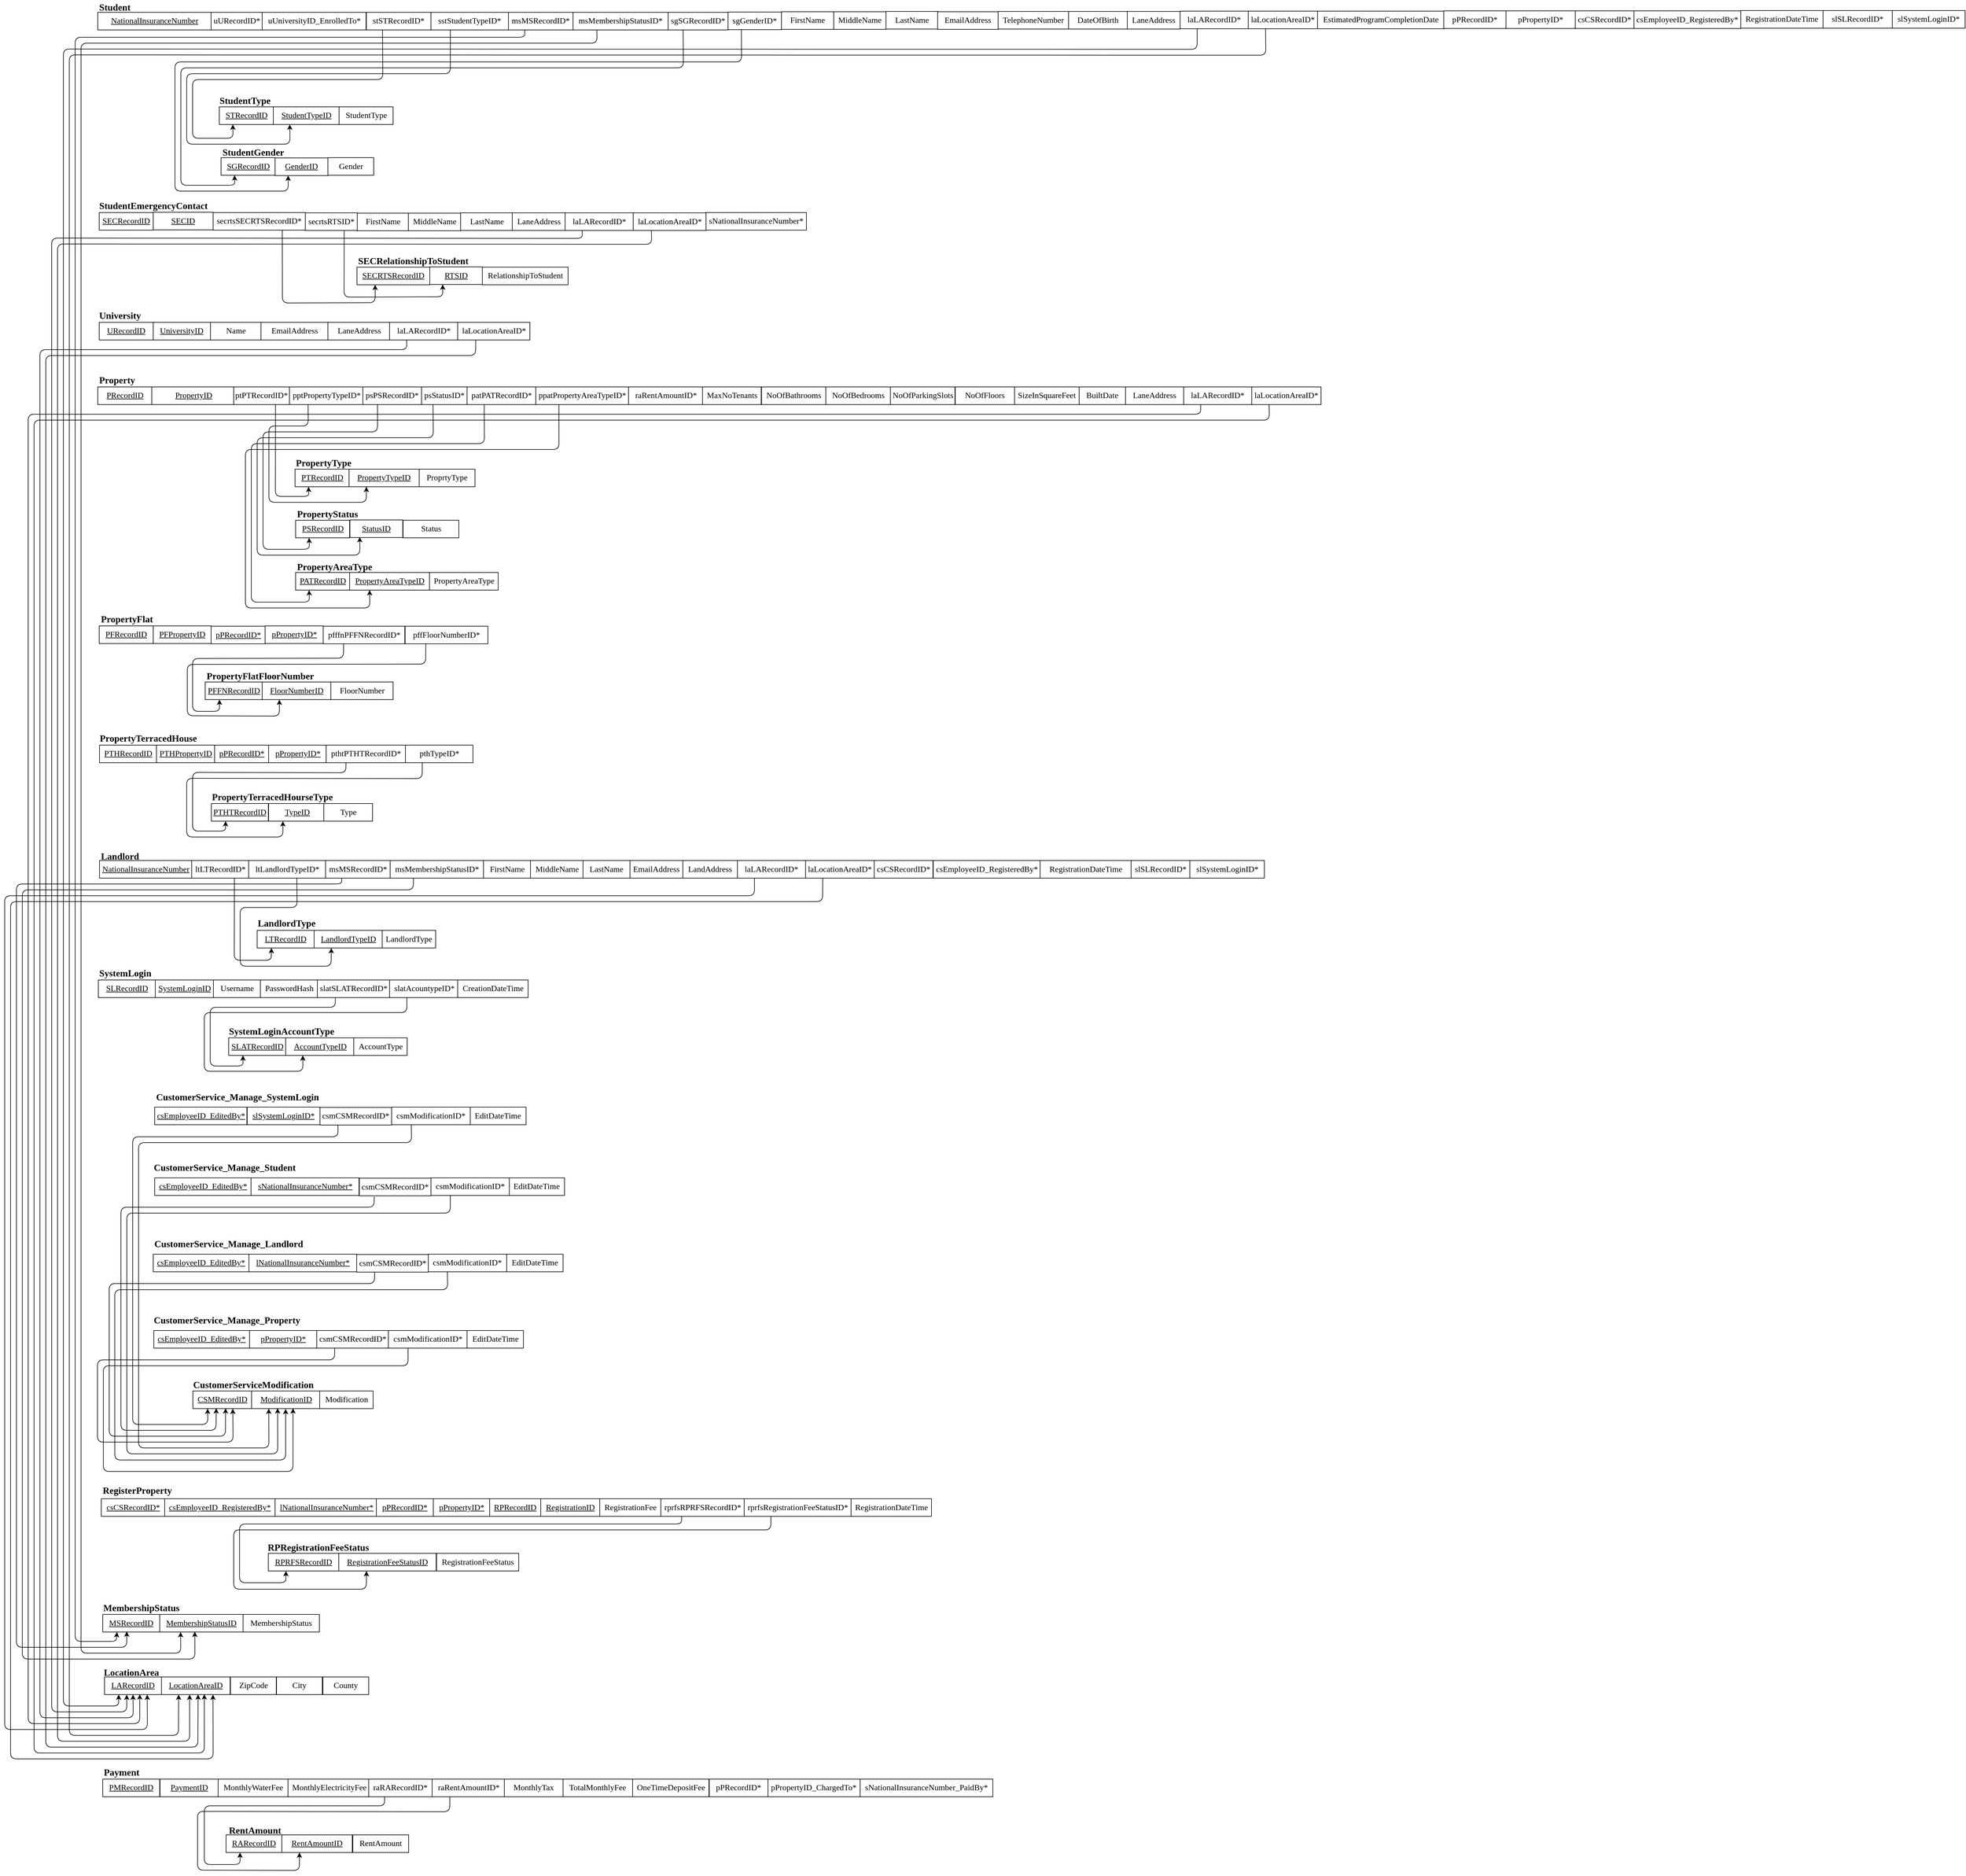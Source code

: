 <mxfile version="12.2.2" type="device" pages="1"><diagram id="bx-ZTYG9bVRK6xC262lA" name="Page-1"><mxGraphModel dx="-2652" dy="694" grid="1" gridSize="10" guides="1" tooltips="1" connect="1" arrows="1" fold="1" page="1" pageScale="1" pageWidth="3400" pageHeight="3300" math="0" shadow="0"><root><mxCell id="0"/><mxCell id="1" parent="0"/><mxCell id="CJqU6J7FZlLAtP6dqWoQ-250" value="&lt;font style=&quot;font-size: 16px&quot; face=&quot;Times New Roman&quot;&gt;Student&lt;/font&gt;" style="text;html=1;resizable=0;points=[];autosize=1;align=left;verticalAlign=top;spacingTop=-4;fontSize=16;fontStyle=1" parent="1" vertex="1"><mxGeometry x="3586.5" y="56" width="60" height="20" as="geometry"/></mxCell><mxCell id="CJqU6J7FZlLAtP6dqWoQ-251" value="&lt;u&gt;NationalInsuranceNumber&lt;/u&gt;" style="rounded=0;whiteSpace=wrap;html=1;fontSize=14;fontFamily=Times New Roman;" parent="1" vertex="1"><mxGeometry x="3586.5" y="77" width="193" height="30" as="geometry"/></mxCell><mxCell id="CJqU6J7FZlLAtP6dqWoQ-252" value="FirstName" style="rounded=0;whiteSpace=wrap;html=1;fontSize=14;fontFamily=Times New Roman;" parent="1" vertex="1"><mxGeometry x="4751" y="76" width="89" height="30" as="geometry"/></mxCell><mxCell id="CJqU6J7FZlLAtP6dqWoQ-253" value="MiddleName" style="rounded=0;whiteSpace=wrap;html=1;fontSize=14;fontFamily=Times New Roman;" parent="1" vertex="1"><mxGeometry x="4840" y="76" width="89" height="30" as="geometry"/></mxCell><mxCell id="CJqU6J7FZlLAtP6dqWoQ-254" value="LastName" style="rounded=0;whiteSpace=wrap;html=1;fontSize=14;fontFamily=Times New Roman;" parent="1" vertex="1"><mxGeometry x="4929" y="75.5" width="89" height="30" as="geometry"/></mxCell><mxCell id="CJqU6J7FZlLAtP6dqWoQ-255" value="TelephoneNumber" style="rounded=0;whiteSpace=wrap;html=1;fontSize=14;fontFamily=Times New Roman;" parent="1" vertex="1"><mxGeometry x="5120" y="75.5" width="120" height="30" as="geometry"/></mxCell><mxCell id="CJqU6J7FZlLAtP6dqWoQ-256" value="DateOfBirth" style="rounded=0;whiteSpace=wrap;html=1;fontSize=14;fontFamily=Times New Roman;" parent="1" vertex="1"><mxGeometry x="5240" y="75.5" width="100" height="30" as="geometry"/></mxCell><mxCell id="CJqU6J7FZlLAtP6dqWoQ-257" value="EstimatedProgramCompletionDate" style="rounded=0;whiteSpace=wrap;html=1;fontSize=14;fontFamily=Times New Roman;" parent="1" vertex="1"><mxGeometry x="5664" y="75" width="216" height="30" as="geometry"/></mxCell><mxCell id="CJqU6J7FZlLAtP6dqWoQ-258" value="LaneAddress" style="rounded=0;whiteSpace=wrap;html=1;fontSize=14;fontFamily=Times New Roman;" parent="1" vertex="1"><mxGeometry x="5340" y="75.5" width="90" height="30" as="geometry"/></mxCell><mxCell id="CJqU6J7FZlLAtP6dqWoQ-262" value="msMembershipStatusID*" style="rounded=0;whiteSpace=wrap;html=1;fontSize=14;fontFamily=Times New Roman;" parent="1" vertex="1"><mxGeometry x="4396" y="77" width="162" height="30" as="geometry"/></mxCell><mxCell id="CJqU6J7FZlLAtP6dqWoQ-263" value="uUniversityID_EnrolledTo*" style="rounded=0;whiteSpace=wrap;html=1;fontSize=14;fontFamily=Times New Roman;" parent="1" vertex="1"><mxGeometry x="3866.5" y="77" width="177" height="30" as="geometry"/></mxCell><mxCell id="CJqU6J7FZlLAtP6dqWoQ-264" value="csEmployeeID_RegisteredBy*" style="rounded=0;whiteSpace=wrap;html=1;fontSize=14;fontFamily=Times New Roman;" parent="1" vertex="1"><mxGeometry x="6203" y="74.5" width="182" height="30" as="geometry"/></mxCell><mxCell id="CJqU6J7FZlLAtP6dqWoQ-265" value="RegistrationDateTime" style="rounded=0;whiteSpace=wrap;html=1;fontSize=14;fontFamily=Times New Roman;" parent="1" vertex="1"><mxGeometry x="6385" y="74" width="140" height="30" as="geometry"/></mxCell><mxCell id="CJqU6J7FZlLAtP6dqWoQ-266" value="slSystemLoginID*" style="rounded=0;whiteSpace=wrap;html=1;fontSize=14;fontFamily=Times New Roman;" parent="1" vertex="1"><mxGeometry x="6643" y="74" width="124" height="30" as="geometry"/></mxCell><mxCell id="CJqU6J7FZlLAtP6dqWoQ-267" value="sstStudentTypeID*" style="rounded=0;whiteSpace=wrap;html=1;fontSize=14;fontFamily=Times New Roman;" parent="1" vertex="1"><mxGeometry x="4154" y="77" width="132" height="30" as="geometry"/></mxCell><mxCell id="CJqU6J7FZlLAtP6dqWoQ-268" value="sgGenderID*" style="rounded=0;whiteSpace=wrap;html=1;fontSize=14;fontFamily=Times New Roman;" parent="1" vertex="1"><mxGeometry x="4660" y="76.5" width="91" height="30" as="geometry"/></mxCell><mxCell id="CJqU6J7FZlLAtP6dqWoQ-270" value="&lt;font style=&quot;font-size: 16px&quot; face=&quot;Times New Roman&quot;&gt;StudentType&lt;/font&gt;" style="text;html=1;resizable=0;points=[];autosize=1;align=left;verticalAlign=top;spacingTop=-4;fontSize=16;fontStyle=1" parent="1" vertex="1"><mxGeometry x="3792" y="214.5" width="100" height="20" as="geometry"/></mxCell><mxCell id="CJqU6J7FZlLAtP6dqWoQ-272" value="&lt;u&gt;StudentTypeID&lt;/u&gt;" style="rounded=0;whiteSpace=wrap;html=1;fontSize=14;fontFamily=Times New Roman;" parent="1" vertex="1"><mxGeometry x="3885.5" y="238" width="112" height="30" as="geometry"/></mxCell><mxCell id="CJqU6J7FZlLAtP6dqWoQ-274" value="StudentType" style="rounded=0;whiteSpace=wrap;html=1;fontSize=14;fontFamily=Times New Roman;" parent="1" vertex="1"><mxGeometry x="3997.5" y="238" width="92" height="30" as="geometry"/></mxCell><mxCell id="CJqU6J7FZlLAtP6dqWoQ-277" value="&lt;font face=&quot;Times New Roman&quot;&gt;MembershipStatus&lt;/font&gt;" style="text;html=1;resizable=0;points=[];autosize=1;align=left;verticalAlign=top;spacingTop=-4;fontSize=16;fontStyle=1" parent="1" vertex="1"><mxGeometry x="3594" y="2781.5" width="140" height="20" as="geometry"/></mxCell><mxCell id="CJqU6J7FZlLAtP6dqWoQ-278" value="&lt;u&gt;MembershipStatusID&lt;/u&gt;" style="rounded=0;whiteSpace=wrap;html=1;fontSize=14;fontFamily=Times New Roman;" parent="1" vertex="1"><mxGeometry x="3692" y="2805.5" width="142" height="30" as="geometry"/></mxCell><mxCell id="CJqU6J7FZlLAtP6dqWoQ-279" value="MembershipStatus" style="rounded=0;whiteSpace=wrap;html=1;fontSize=14;fontFamily=Times New Roman;" parent="1" vertex="1"><mxGeometry x="3834" y="2805.5" width="130" height="30" as="geometry"/></mxCell><mxCell id="CJqU6J7FZlLAtP6dqWoQ-281" value="&lt;font face=&quot;Times New Roman&quot;&gt;StudentGender&lt;/font&gt;" style="text;html=1;resizable=0;points=[];autosize=1;align=left;verticalAlign=top;spacingTop=-4;fontSize=16;fontStyle=1" parent="1" vertex="1"><mxGeometry x="3796.5" y="302.5" width="110" height="20" as="geometry"/></mxCell><mxCell id="CJqU6J7FZlLAtP6dqWoQ-282" value="&lt;u&gt;GenderID&lt;/u&gt;" style="rounded=0;whiteSpace=wrap;html=1;fontSize=14;fontFamily=Times New Roman;" parent="1" vertex="1"><mxGeometry x="3888" y="325" width="91" height="30" as="geometry"/></mxCell><mxCell id="CJqU6J7FZlLAtP6dqWoQ-283" value="Gender" style="rounded=0;whiteSpace=wrap;html=1;fontSize=14;fontFamily=Times New Roman;" parent="1" vertex="1"><mxGeometry x="3978.5" y="324.5" width="78" height="30" as="geometry"/></mxCell><mxCell id="CJqU6J7FZlLAtP6dqWoQ-287" value="City" style="rounded=0;whiteSpace=wrap;html=1;fontSize=14;fontFamily=Times New Roman;" parent="1" vertex="1"><mxGeometry x="3891" y="2912" width="78" height="30" as="geometry"/></mxCell><mxCell id="CJqU6J7FZlLAtP6dqWoQ-288" value="&lt;font face=&quot;Times New Roman&quot;&gt;LocationArea&lt;/font&gt;" style="text;html=1;resizable=0;points=[];autosize=1;align=left;verticalAlign=top;spacingTop=-4;fontSize=16;fontStyle=1" parent="1" vertex="1"><mxGeometry x="3595" y="2891.5" width="100" height="20" as="geometry"/></mxCell><mxCell id="CJqU6J7FZlLAtP6dqWoQ-289" value="&lt;u&gt;LocationAreaID&lt;/u&gt;" style="rounded=0;whiteSpace=wrap;html=1;fontSize=14;fontFamily=Times New Roman;" parent="1" vertex="1"><mxGeometry x="3695" y="2912" width="117" height="30" as="geometry"/></mxCell><mxCell id="CJqU6J7FZlLAtP6dqWoQ-290" value="ZipCode" style="rounded=0;whiteSpace=wrap;html=1;fontSize=14;fontFamily=Times New Roman;" parent="1" vertex="1"><mxGeometry x="3812.5" y="2912" width="78" height="30" as="geometry"/></mxCell><mxCell id="CJqU6J7FZlLAtP6dqWoQ-293" value="County" style="rounded=0;whiteSpace=wrap;html=1;fontSize=14;fontFamily=Times New Roman;" parent="1" vertex="1"><mxGeometry x="3970" y="2912" width="78" height="30" as="geometry"/></mxCell><mxCell id="CJqU6J7FZlLAtP6dqWoQ-296" value="&lt;font style=&quot;font-size: 16px&quot; face=&quot;Times New Roman&quot;&gt;StudentEmergencyContact&lt;/font&gt;" style="text;html=1;resizable=0;points=[];autosize=1;align=left;verticalAlign=top;spacingTop=-4;fontSize=16;fontStyle=1" parent="1" vertex="1"><mxGeometry x="3586.5" y="394" width="190" height="20" as="geometry"/></mxCell><mxCell id="CJqU6J7FZlLAtP6dqWoQ-297" value="&lt;u&gt;SECID&lt;/u&gt;" style="rounded=0;whiteSpace=wrap;html=1;fontSize=14;fontFamily=Times New Roman;" parent="1" vertex="1"><mxGeometry x="3681" y="417.5" width="102" height="30" as="geometry"/></mxCell><mxCell id="CJqU6J7FZlLAtP6dqWoQ-298" value="FirstName" style="rounded=0;whiteSpace=wrap;html=1;fontSize=14;fontFamily=Times New Roman;" parent="1" vertex="1"><mxGeometry x="4027.5" y="419" width="89" height="30" as="geometry"/></mxCell><mxCell id="CJqU6J7FZlLAtP6dqWoQ-299" value="MiddleName" style="rounded=0;whiteSpace=wrap;html=1;fontSize=14;fontFamily=Times New Roman;" parent="1" vertex="1"><mxGeometry x="4115.5" y="419" width="89" height="30" as="geometry"/></mxCell><mxCell id="CJqU6J7FZlLAtP6dqWoQ-300" value="LastName" style="rounded=0;whiteSpace=wrap;html=1;fontSize=14;fontFamily=Times New Roman;" parent="1" vertex="1"><mxGeometry x="4204.5" y="418.5" width="89" height="30" as="geometry"/></mxCell><mxCell id="CJqU6J7FZlLAtP6dqWoQ-302" value="LaneAddress" style="rounded=0;whiteSpace=wrap;html=1;fontSize=14;fontFamily=Times New Roman;" parent="1" vertex="1"><mxGeometry x="4292.5" y="418.5" width="90" height="30" as="geometry"/></mxCell><mxCell id="CJqU6J7FZlLAtP6dqWoQ-306" value="sNationalInsuranceNumber*" style="rounded=0;whiteSpace=wrap;html=1;fontSize=14;fontFamily=Times New Roman;" parent="1" vertex="1"><mxGeometry x="4621.5" y="418" width="172" height="30" as="geometry"/></mxCell><mxCell id="CJqU6J7FZlLAtP6dqWoQ-307" value="&lt;font face=&quot;Times New Roman&quot;&gt;SECRelationshipToStudent&lt;/font&gt;" style="text;html=1;resizable=0;points=[];autosize=1;align=left;verticalAlign=top;spacingTop=-4;fontSize=16;fontStyle=1" parent="1" vertex="1"><mxGeometry x="4028" y="487.5" width="190" height="20" as="geometry"/></mxCell><mxCell id="CJqU6J7FZlLAtP6dqWoQ-308" value="&lt;u&gt;RTSID&lt;/u&gt;" style="rounded=0;whiteSpace=wrap;html=1;fontSize=14;fontFamily=Times New Roman;" parent="1" vertex="1"><mxGeometry x="4151.5" y="510.5" width="90" height="30" as="geometry"/></mxCell><mxCell id="CJqU6J7FZlLAtP6dqWoQ-309" value="RelationshipToStudent" style="rounded=0;whiteSpace=wrap;html=1;fontSize=14;fontFamily=Times New Roman;" parent="1" vertex="1"><mxGeometry x="4241.5" y="511" width="146" height="30" as="geometry"/></mxCell><mxCell id="CJqU6J7FZlLAtP6dqWoQ-313" value="&lt;u&gt;UniversityID&lt;/u&gt;" style="rounded=0;whiteSpace=wrap;html=1;fontSize=14;fontFamily=Times New Roman;" parent="1" vertex="1"><mxGeometry x="3679.5" y="605" width="99" height="30" as="geometry"/></mxCell><mxCell id="CJqU6J7FZlLAtP6dqWoQ-314" value="&lt;font style=&quot;font-size: 16px&quot; face=&quot;Times New Roman&quot;&gt;University&lt;/font&gt;" style="text;html=1;resizable=0;points=[];autosize=1;align=left;verticalAlign=top;spacingTop=-4;fontSize=16;fontStyle=1" parent="1" vertex="1"><mxGeometry x="3586.5" y="581" width="80" height="20" as="geometry"/></mxCell><mxCell id="CJqU6J7FZlLAtP6dqWoQ-315" value="Name" style="rounded=0;whiteSpace=wrap;html=1;fontSize=14;fontFamily=Times New Roman;" parent="1" vertex="1"><mxGeometry x="3778.5" y="605" width="86" height="30" as="geometry"/></mxCell><mxCell id="CJqU6J7FZlLAtP6dqWoQ-316" value="EmailAddress" style="rounded=0;whiteSpace=wrap;html=1;fontSize=14;fontFamily=Times New Roman;" parent="1" vertex="1"><mxGeometry x="3864.5" y="605" width="114" height="30" as="geometry"/></mxCell><mxCell id="CJqU6J7FZlLAtP6dqWoQ-317" value="LaneAddress" style="rounded=0;whiteSpace=wrap;html=1;fontSize=14;fontFamily=Times New Roman;" parent="1" vertex="1"><mxGeometry x="3978.5" y="605" width="106" height="30" as="geometry"/></mxCell><mxCell id="CJqU6J7FZlLAtP6dqWoQ-322" value="&lt;font style=&quot;font-size: 16px&quot; face=&quot;Times New Roman&quot;&gt;Property&lt;/font&gt;" style="text;html=1;resizable=0;points=[];autosize=1;align=left;verticalAlign=top;spacingTop=-4;fontSize=16;fontStyle=1" parent="1" vertex="1"><mxGeometry x="3586.5" y="691" width="70" height="20" as="geometry"/></mxCell><mxCell id="CJqU6J7FZlLAtP6dqWoQ-323" value="&lt;u&gt;PropertyID&lt;/u&gt;" style="rounded=0;whiteSpace=wrap;html=1;fontSize=14;fontFamily=Times New Roman;" parent="1" vertex="1"><mxGeometry x="3678.5" y="715" width="142" height="30" as="geometry"/></mxCell><mxCell id="CJqU6J7FZlLAtP6dqWoQ-324" value="psStatusID*" style="rounded=0;whiteSpace=wrap;html=1;fontSize=14;fontFamily=Times New Roman;" parent="1" vertex="1"><mxGeometry x="4138" y="715" width="78" height="30" as="geometry"/></mxCell><mxCell id="CJqU6J7FZlLAtP6dqWoQ-325" value="raRentAmountID*" style="rounded=0;whiteSpace=wrap;html=1;fontSize=14;fontFamily=Times New Roman;" parent="1" vertex="1"><mxGeometry x="4490.5" y="715" width="127" height="30" as="geometry"/></mxCell><mxCell id="CJqU6J7FZlLAtP6dqWoQ-326" value="MaxNoTenants" style="rounded=0;whiteSpace=wrap;html=1;fontSize=14;fontFamily=Times New Roman;" parent="1" vertex="1"><mxGeometry x="4616.5" y="715" width="100" height="30" as="geometry"/></mxCell><mxCell id="CJqU6J7FZlLAtP6dqWoQ-327" value="NoOfBathrooms" style="rounded=0;whiteSpace=wrap;html=1;fontSize=14;fontFamily=Times New Roman;" parent="1" vertex="1"><mxGeometry x="4717" y="715" width="110" height="30" as="geometry"/></mxCell><mxCell id="CJqU6J7FZlLAtP6dqWoQ-328" value="NoOfBedrooms" style="rounded=0;whiteSpace=wrap;html=1;fontSize=14;fontFamily=Times New Roman;" parent="1" vertex="1"><mxGeometry x="4826.5" y="715" width="110" height="30" as="geometry"/></mxCell><mxCell id="CJqU6J7FZlLAtP6dqWoQ-329" value="ppatPropertyAreaTypeID*" style="rounded=0;whiteSpace=wrap;html=1;fontSize=14;fontFamily=Times New Roman;" parent="1" vertex="1"><mxGeometry x="4332.5" y="715" width="158" height="30" as="geometry"/></mxCell><mxCell id="CJqU6J7FZlLAtP6dqWoQ-330" value="NoOfParkingSlots" style="rounded=0;whiteSpace=wrap;html=1;fontSize=14;fontFamily=Times New Roman;" parent="1" vertex="1"><mxGeometry x="4936.5" y="715" width="110" height="30" as="geometry"/></mxCell><mxCell id="CJqU6J7FZlLAtP6dqWoQ-331" value="NoOfFloors" style="rounded=0;whiteSpace=wrap;html=1;fontSize=14;fontFamily=Times New Roman;" parent="1" vertex="1"><mxGeometry x="5047" y="715" width="101" height="30" as="geometry"/></mxCell><mxCell id="CJqU6J7FZlLAtP6dqWoQ-332" value="SizeInSquareFeet" style="rounded=0;whiteSpace=wrap;html=1;fontSize=14;fontFamily=Times New Roman;" parent="1" vertex="1"><mxGeometry x="5148" y="715" width="110" height="30" as="geometry"/></mxCell><mxCell id="CJqU6J7FZlLAtP6dqWoQ-333" value="LaneAddress" style="rounded=0;whiteSpace=wrap;html=1;fontSize=14;fontFamily=Times New Roman;" parent="1" vertex="1"><mxGeometry x="5337" y="715" width="99" height="30" as="geometry"/></mxCell><mxCell id="CJqU6J7FZlLAtP6dqWoQ-337" value="pptPropertyTypeID*" style="rounded=0;whiteSpace=wrap;html=1;fontSize=14;fontFamily=Times New Roman;" parent="1" vertex="1"><mxGeometry x="3913" y="715" width="127" height="30" as="geometry"/></mxCell><mxCell id="CJqU6J7FZlLAtP6dqWoQ-338" value="BuiltDate" style="rounded=0;whiteSpace=wrap;html=1;fontSize=14;fontFamily=Times New Roman;" parent="1" vertex="1"><mxGeometry x="5258" y="715" width="79" height="30" as="geometry"/></mxCell><mxCell id="CJqU6J7FZlLAtP6dqWoQ-339" value="&lt;font face=&quot;Times New Roman&quot;&gt;PropertyType&lt;/font&gt;" style="text;html=1;resizable=0;points=[];autosize=1;align=left;verticalAlign=top;spacingTop=-4;fontSize=16;fontStyle=1" parent="1" vertex="1"><mxGeometry x="3921.5" y="831.5" width="100" height="20" as="geometry"/></mxCell><mxCell id="CJqU6J7FZlLAtP6dqWoQ-340" value="&lt;u&gt;PropertyTypeID&lt;/u&gt;" style="rounded=0;whiteSpace=wrap;html=1;fontSize=14;fontFamily=Times New Roman;" parent="1" vertex="1"><mxGeometry x="4014" y="855" width="120" height="30" as="geometry"/></mxCell><mxCell id="CJqU6J7FZlLAtP6dqWoQ-341" value="ProprtyType" style="rounded=0;whiteSpace=wrap;html=1;fontSize=14;fontFamily=Times New Roman;" parent="1" vertex="1"><mxGeometry x="4134" y="855" width="95" height="30" as="geometry"/></mxCell><mxCell id="CJqU6J7FZlLAtP6dqWoQ-342" value="&lt;font face=&quot;Times New Roman&quot;&gt;PropertyStatus&lt;/font&gt;" style="text;html=1;resizable=0;points=[];autosize=1;align=left;verticalAlign=top;spacingTop=-4;fontSize=16;fontStyle=1" parent="1" vertex="1"><mxGeometry x="3923.5" y="918.5" width="110" height="20" as="geometry"/></mxCell><mxCell id="CJqU6J7FZlLAtP6dqWoQ-343" value="&lt;u&gt;StatusID&lt;/u&gt;" style="rounded=0;whiteSpace=wrap;html=1;fontSize=14;fontFamily=Times New Roman;" parent="1" vertex="1"><mxGeometry x="4016" y="941.5" width="90" height="30" as="geometry"/></mxCell><mxCell id="CJqU6J7FZlLAtP6dqWoQ-344" value="Status" style="rounded=0;whiteSpace=wrap;html=1;fontSize=14;fontFamily=Times New Roman;" parent="1" vertex="1"><mxGeometry x="4106.5" y="942" width="95" height="30" as="geometry"/></mxCell><mxCell id="CJqU6J7FZlLAtP6dqWoQ-347" value="&lt;font face=&quot;Times New Roman&quot;&gt;PropertyAreaType&lt;/font&gt;" style="text;html=1;resizable=0;points=[];autosize=1;align=left;verticalAlign=top;spacingTop=-4;fontSize=16;fontStyle=1" parent="1" vertex="1"><mxGeometry x="3923.5" y="1008.5" width="130" height="20" as="geometry"/></mxCell><mxCell id="CJqU6J7FZlLAtP6dqWoQ-348" value="&lt;u&gt;PropertyAreaTypeID&lt;/u&gt;" style="rounded=0;whiteSpace=wrap;html=1;fontSize=14;fontFamily=Times New Roman;" parent="1" vertex="1"><mxGeometry x="4015.5" y="1031" width="136" height="30" as="geometry"/></mxCell><mxCell id="CJqU6J7FZlLAtP6dqWoQ-349" value="PropertyAreaType" style="rounded=0;whiteSpace=wrap;html=1;fontSize=14;fontFamily=Times New Roman;" parent="1" vertex="1"><mxGeometry x="4151.5" y="1031" width="117" height="30" as="geometry"/></mxCell><mxCell id="CJqU6J7FZlLAtP6dqWoQ-351" value="&lt;u&gt;PTHPropertyID&lt;/u&gt;" style="rounded=0;whiteSpace=wrap;html=1;fontSize=14;fontFamily=Times New Roman;" parent="1" vertex="1"><mxGeometry x="3686.5" y="1325" width="99" height="30" as="geometry"/></mxCell><mxCell id="CJqU6J7FZlLAtP6dqWoQ-352" value="&lt;font style=&quot;font-size: 16px&quot; face=&quot;Times New Roman&quot;&gt;PropertyTerracedHouse&lt;/font&gt;" style="text;html=1;resizable=0;points=[];autosize=1;align=left;verticalAlign=top;spacingTop=-4;fontSize=16;fontStyle=1" parent="1" vertex="1"><mxGeometry x="3588" y="1301" width="170" height="20" as="geometry"/></mxCell><mxCell id="CJqU6J7FZlLAtP6dqWoQ-353" value="pthTypeID*" style="rounded=0;whiteSpace=wrap;html=1;fontSize=14;fontFamily=Times New Roman;" parent="1" vertex="1"><mxGeometry x="4110.5" y="1325" width="115" height="30" as="geometry"/></mxCell><mxCell id="CJqU6J7FZlLAtP6dqWoQ-354" value="&lt;u&gt;pPropertyID*&lt;/u&gt;" style="rounded=0;whiteSpace=wrap;html=1;fontSize=14;fontFamily=Times New Roman;" parent="1" vertex="1"><mxGeometry x="3877.5" y="1325" width="99" height="30" as="geometry"/></mxCell><mxCell id="CJqU6J7FZlLAtP6dqWoQ-359" value="&lt;font face=&quot;Times New Roman&quot;&gt;PropertyTerracedHourseType&lt;/font&gt;" style="text;html=1;resizable=0;points=[];autosize=1;align=left;verticalAlign=top;spacingTop=-4;fontSize=16;fontStyle=1" parent="1" vertex="1"><mxGeometry x="3779" y="1401" width="200" height="20" as="geometry"/></mxCell><mxCell id="CJqU6J7FZlLAtP6dqWoQ-360" value="&lt;u&gt;TypeID&lt;/u&gt;" style="rounded=0;whiteSpace=wrap;html=1;fontSize=14;fontFamily=Times New Roman;" parent="1" vertex="1"><mxGeometry x="3877.5" y="1424.5" width="97" height="30" as="geometry"/></mxCell><mxCell id="CJqU6J7FZlLAtP6dqWoQ-361" value="Type" style="rounded=0;whiteSpace=wrap;html=1;fontSize=14;fontFamily=Times New Roman;" parent="1" vertex="1"><mxGeometry x="3971.5" y="1424.5" width="83" height="30" as="geometry"/></mxCell><mxCell id="CJqU6J7FZlLAtP6dqWoQ-362" value="" style="endArrow=classic;html=1;entryX=0.25;entryY=1;entryDx=0;entryDy=0;exitX=0.25;exitY=1;exitDx=0;exitDy=0;" parent="1" source="CJqU6J7FZlLAtP6dqWoQ-353" target="CJqU6J7FZlLAtP6dqWoQ-360" edge="1"><mxGeometry width="50" height="50" relative="1" as="geometry"><mxPoint x="3699.5" y="1511" as="sourcePoint"/><mxPoint x="3749.5" y="1461" as="targetPoint"/><Array as="points"><mxPoint x="4139" y="1382"/><mxPoint x="3738" y="1381.5"/><mxPoint x="3738" y="1481.5"/><mxPoint x="3902" y="1481.5"/></Array></mxGeometry></mxCell><mxCell id="CJqU6J7FZlLAtP6dqWoQ-363" value="&lt;u&gt;PFPropertyID&lt;/u&gt;" style="rounded=0;whiteSpace=wrap;html=1;fontSize=14;fontFamily=Times New Roman;" parent="1" vertex="1"><mxGeometry x="3681" y="1122" width="99" height="30" as="geometry"/></mxCell><mxCell id="CJqU6J7FZlLAtP6dqWoQ-364" value="&lt;font style=&quot;font-size: 16px&quot; face=&quot;Times New Roman&quot;&gt;PropertyFlat&lt;/font&gt;" style="text;html=1;resizable=0;points=[];autosize=1;align=left;verticalAlign=top;spacingTop=-4;fontSize=16;fontStyle=1" parent="1" vertex="1"><mxGeometry x="3589.5" y="1097.5" width="100" height="20" as="geometry"/></mxCell><mxCell id="CJqU6J7FZlLAtP6dqWoQ-365" value="pffFloorNumberID*" style="rounded=0;whiteSpace=wrap;html=1;fontSize=14;fontFamily=Times New Roman;" parent="1" vertex="1"><mxGeometry x="4110" y="1122.5" width="141" height="30" as="geometry"/></mxCell><mxCell id="CJqU6J7FZlLAtP6dqWoQ-366" value="&lt;u&gt;pPropertyID*&lt;/u&gt;" style="rounded=0;whiteSpace=wrap;html=1;fontSize=14;fontFamily=Times New Roman;" parent="1" vertex="1"><mxGeometry x="3871.5" y="1122" width="99" height="30" as="geometry"/></mxCell><mxCell id="CJqU6J7FZlLAtP6dqWoQ-367" value="&lt;font face=&quot;Times New Roman&quot;&gt;PropertyFlatFloorNumber&lt;/font&gt;" style="text;html=1;resizable=0;points=[];autosize=1;align=left;verticalAlign=top;spacingTop=-4;fontSize=16;fontStyle=1" parent="1" vertex="1"><mxGeometry x="3769.5" y="1195" width="180" height="20" as="geometry"/></mxCell><mxCell id="CJqU6J7FZlLAtP6dqWoQ-368" value="&lt;u&gt;FloorNumberID&lt;/u&gt;" style="rounded=0;whiteSpace=wrap;html=1;fontSize=14;fontFamily=Times New Roman;" parent="1" vertex="1"><mxGeometry x="3866.5" y="1217.5" width="117" height="30" as="geometry"/></mxCell><mxCell id="CJqU6J7FZlLAtP6dqWoQ-369" value="FloorNumber" style="rounded=0;whiteSpace=wrap;html=1;fontSize=14;fontFamily=Times New Roman;" parent="1" vertex="1"><mxGeometry x="3983.5" y="1217.5" width="106" height="30" as="geometry"/></mxCell><mxCell id="CJqU6J7FZlLAtP6dqWoQ-370" value="" style="endArrow=classic;html=1;exitX=0.25;exitY=1;exitDx=0;exitDy=0;entryX=0.25;entryY=1;entryDx=0;entryDy=0;" parent="1" source="CJqU6J7FZlLAtP6dqWoQ-365" target="CJqU6J7FZlLAtP6dqWoQ-368" edge="1"><mxGeometry width="50" height="50" relative="1" as="geometry"><mxPoint x="3639" y="1215" as="sourcePoint"/><mxPoint x="3689" y="1165" as="targetPoint"/><Array as="points"><mxPoint x="4145" y="1187"/><mxPoint x="3739" y="1187.5"/><mxPoint x="3739" y="1275"/><mxPoint x="3896" y="1275.5"/></Array></mxGeometry></mxCell><mxCell id="CJqU6J7FZlLAtP6dqWoQ-371" value="&lt;font face=&quot;Times New Roman&quot;&gt;Landlord&lt;/font&gt;" style="text;html=1;resizable=0;points=[];autosize=1;align=left;verticalAlign=top;spacingTop=-4;fontSize=16;fontStyle=1" parent="1" vertex="1"><mxGeometry x="3589.5" y="1501.5" width="70" height="20" as="geometry"/></mxCell><mxCell id="CJqU6J7FZlLAtP6dqWoQ-372" value="&lt;u&gt;NationalInsuranceNumber&lt;/u&gt;" style="rounded=0;whiteSpace=wrap;html=1;fontSize=14;fontFamily=Times New Roman;" parent="1" vertex="1"><mxGeometry x="3589.5" y="1521.5" width="157" height="30" as="geometry"/></mxCell><mxCell id="CJqU6J7FZlLAtP6dqWoQ-373" value="FirstName" style="rounded=0;whiteSpace=wrap;html=1;fontSize=14;fontFamily=Times New Roman;" parent="1" vertex="1"><mxGeometry x="4243.5" y="1521.5" width="80" height="30" as="geometry"/></mxCell><mxCell id="CJqU6J7FZlLAtP6dqWoQ-374" value="MiddleName" style="rounded=0;whiteSpace=wrap;html=1;fontSize=14;fontFamily=Times New Roman;" parent="1" vertex="1"><mxGeometry x="4323.5" y="1521.5" width="90" height="30" as="geometry"/></mxCell><mxCell id="CJqU6J7FZlLAtP6dqWoQ-375" value="LastName" style="rounded=0;whiteSpace=wrap;html=1;fontSize=14;fontFamily=Times New Roman;" parent="1" vertex="1"><mxGeometry x="4413" y="1521.5" width="80" height="30" as="geometry"/></mxCell><mxCell id="CJqU6J7FZlLAtP6dqWoQ-376" value="EmailAddress" style="rounded=0;whiteSpace=wrap;html=1;fontSize=14;fontFamily=Times New Roman;" parent="1" vertex="1"><mxGeometry x="4493" y="1521.5" width="90" height="30" as="geometry"/></mxCell><mxCell id="CJqU6J7FZlLAtP6dqWoQ-377" value="msMembershipStatusID*" style="rounded=0;whiteSpace=wrap;html=1;fontSize=14;fontFamily=Times New Roman;" parent="1" vertex="1"><mxGeometry x="4084.5" y="1521.5" width="159" height="30" as="geometry"/></mxCell><mxCell id="CJqU6J7FZlLAtP6dqWoQ-378" value="LandAddress" style="rounded=0;whiteSpace=wrap;html=1;fontSize=14;fontFamily=Times New Roman;" parent="1" vertex="1"><mxGeometry x="4583" y="1521.5" width="93" height="30" as="geometry"/></mxCell><mxCell id="CJqU6J7FZlLAtP6dqWoQ-380" value="laLocationAreaID*" style="rounded=0;whiteSpace=wrap;html=1;fontSize=14;fontFamily=Times New Roman;" parent="1" vertex="1"><mxGeometry x="4792" y="1521.5" width="117" height="30" as="geometry"/></mxCell><mxCell id="CJqU6J7FZlLAtP6dqWoQ-382" value="csEmployeeID_RegisteredBy*" style="rounded=0;whiteSpace=wrap;html=1;fontSize=14;fontFamily=Times New Roman;" parent="1" vertex="1"><mxGeometry x="5009.5" y="1521.5" width="182" height="30" as="geometry"/></mxCell><mxCell id="CJqU6J7FZlLAtP6dqWoQ-383" value="RegistrationDateTime" style="rounded=0;whiteSpace=wrap;html=1;fontSize=14;fontFamily=Times New Roman;" parent="1" vertex="1"><mxGeometry x="5191.5" y="1521.5" width="155" height="30" as="geometry"/></mxCell><mxCell id="CJqU6J7FZlLAtP6dqWoQ-384" value="ltLandlordTypeID*" style="rounded=0;whiteSpace=wrap;html=1;fontSize=14;fontFamily=Times New Roman;" parent="1" vertex="1"><mxGeometry x="3843.5" y="1521.5" width="131" height="30" as="geometry"/></mxCell><mxCell id="CJqU6J7FZlLAtP6dqWoQ-385" value="slSystemLoginID*" style="rounded=0;whiteSpace=wrap;html=1;fontSize=14;fontFamily=Times New Roman;" parent="1" vertex="1"><mxGeometry x="5446.5" y="1521.5" width="127" height="30" as="geometry"/></mxCell><mxCell id="CJqU6J7FZlLAtP6dqWoQ-386" value="&lt;font face=&quot;Times New Roman&quot;&gt;LandlordType&lt;/font&gt;" style="text;html=1;resizable=0;points=[];autosize=1;align=left;verticalAlign=top;spacingTop=-4;fontSize=16;fontStyle=1" parent="1" vertex="1"><mxGeometry x="3856.5" y="1616" width="110" height="20" as="geometry"/></mxCell><mxCell id="CJqU6J7FZlLAtP6dqWoQ-387" value="&lt;u&gt;LandlordTypeID&lt;/u&gt;" style="rounded=0;whiteSpace=wrap;html=1;fontSize=14;fontFamily=Times New Roman;" parent="1" vertex="1"><mxGeometry x="3955" y="1640.5" width="117" height="30" as="geometry"/></mxCell><mxCell id="CJqU6J7FZlLAtP6dqWoQ-388" value="LandlordType" style="rounded=0;whiteSpace=wrap;html=1;fontSize=14;fontFamily=Times New Roman;" parent="1" vertex="1"><mxGeometry x="4071" y="1640.5" width="91" height="30" as="geometry"/></mxCell><mxCell id="CJqU6J7FZlLAtP6dqWoQ-389" value="" style="endArrow=classic;html=1;entryX=0.25;entryY=1;entryDx=0;entryDy=0;exitX=0.626;exitY=1.008;exitDx=0;exitDy=0;exitPerimeter=0;" parent="1" source="CJqU6J7FZlLAtP6dqWoQ-384" target="CJqU6J7FZlLAtP6dqWoQ-387" edge="1"><mxGeometry width="50" height="50" relative="1" as="geometry"><mxPoint x="3720" y="1659" as="sourcePoint"/><mxPoint x="3770" y="1609" as="targetPoint"/><Array as="points"><mxPoint x="3926" y="1601.5"/><mxPoint x="3829" y="1601.5"/><mxPoint x="3829" y="1701.5"/><mxPoint x="3984" y="1701.5"/></Array></mxGeometry></mxCell><mxCell id="CJqU6J7FZlLAtP6dqWoQ-394" value="&lt;u&gt;SystemLoginID&lt;/u&gt;" style="rounded=0;whiteSpace=wrap;html=1;fontSize=14;fontFamily=Times New Roman;" parent="1" vertex="1"><mxGeometry x="3684.5" y="1725" width="99" height="30" as="geometry"/></mxCell><mxCell id="CJqU6J7FZlLAtP6dqWoQ-395" value="&lt;font face=&quot;Times New Roman&quot;&gt;SystemLogin&lt;/font&gt;" style="text;html=1;resizable=0;points=[];autosize=1;align=left;verticalAlign=top;spacingTop=-4;fontSize=16;fontStyle=1" parent="1" vertex="1"><mxGeometry x="3586.5" y="1701" width="100" height="20" as="geometry"/></mxCell><mxCell id="CJqU6J7FZlLAtP6dqWoQ-396" value="Username" style="rounded=0;whiteSpace=wrap;html=1;fontSize=14;fontFamily=Times New Roman;" parent="1" vertex="1"><mxGeometry x="3783.5" y="1725" width="80" height="30" as="geometry"/></mxCell><mxCell id="CJqU6J7FZlLAtP6dqWoQ-397" value="PasswordHash" style="rounded=0;whiteSpace=wrap;html=1;fontSize=14;fontFamily=Times New Roman;" parent="1" vertex="1"><mxGeometry x="3863.5" y="1725" width="98" height="30" as="geometry"/></mxCell><mxCell id="CJqU6J7FZlLAtP6dqWoQ-398" value="slatAcountypeID*" style="rounded=0;whiteSpace=wrap;html=1;fontSize=14;fontFamily=Times New Roman;" parent="1" vertex="1"><mxGeometry x="4083.5" y="1725" width="118" height="30" as="geometry"/></mxCell><mxCell id="CJqU6J7FZlLAtP6dqWoQ-399" value="&lt;span&gt;CreationDateTime&lt;/span&gt;" style="rounded=0;whiteSpace=wrap;html=1;fontSize=14;fontFamily=Times New Roman;fontStyle=0" parent="1" vertex="1"><mxGeometry x="4199.5" y="1725" width="120" height="30" as="geometry"/></mxCell><mxCell id="CJqU6J7FZlLAtP6dqWoQ-400" value="&lt;font face=&quot;Times New Roman&quot;&gt;SystemLoginAccountType&lt;/font&gt;" style="text;html=1;resizable=0;points=[];autosize=1;align=left;verticalAlign=top;spacingTop=-4;fontSize=16;fontStyle=1" parent="1" vertex="1"><mxGeometry x="3807.5" y="1800" width="190" height="20" as="geometry"/></mxCell><mxCell id="CJqU6J7FZlLAtP6dqWoQ-401" value="&lt;u&gt;AccountTypeID&lt;/u&gt;" style="rounded=0;whiteSpace=wrap;html=1;fontSize=14;fontFamily=Times New Roman;" parent="1" vertex="1"><mxGeometry x="3906.5" y="1823.5" width="117" height="30" as="geometry"/></mxCell><mxCell id="CJqU6J7FZlLAtP6dqWoQ-402" value="AccountType" style="rounded=0;whiteSpace=wrap;html=1;fontSize=14;fontFamily=Times New Roman;" parent="1" vertex="1"><mxGeometry x="4022.5" y="1823.5" width="91" height="30" as="geometry"/></mxCell><mxCell id="CJqU6J7FZlLAtP6dqWoQ-403" value="" style="endArrow=classic;html=1;entryX=0.25;entryY=1;entryDx=0;entryDy=0;exitX=0.25;exitY=1;exitDx=0;exitDy=0;" parent="1" source="CJqU6J7FZlLAtP6dqWoQ-398" target="CJqU6J7FZlLAtP6dqWoQ-401" edge="1"><mxGeometry width="50" height="50" relative="1" as="geometry"><mxPoint x="3669.5" y="1760" as="sourcePoint"/><mxPoint x="3719.5" y="1710" as="targetPoint"/><Array as="points"><mxPoint x="4113" y="1780.5"/><mxPoint x="3768" y="1780.5"/><mxPoint x="3768" y="1880.5"/><mxPoint x="3936" y="1880.5"/></Array></mxGeometry></mxCell><mxCell id="CJqU6J7FZlLAtP6dqWoQ-404" value="&lt;font face=&quot;Times New Roman&quot;&gt;CustomerService_Manage_Student&lt;/font&gt;" style="text;html=1;resizable=0;points=[];autosize=1;align=left;verticalAlign=top;spacingTop=-4;fontSize=16;fontStyle=1" parent="1" vertex="1"><mxGeometry x="3680" y="2032" width="240" height="20" as="geometry"/></mxCell><mxCell id="CJqU6J7FZlLAtP6dqWoQ-405" value="&lt;span&gt;sNationalInsuranceNumber*&lt;br&gt;&lt;/span&gt;" style="rounded=0;whiteSpace=wrap;html=1;fontSize=14;fontFamily=Times New Roman;fontStyle=4" parent="1" vertex="1"><mxGeometry x="3847.5" y="2062" width="184" height="30" as="geometry"/></mxCell><mxCell id="CJqU6J7FZlLAtP6dqWoQ-406" value="&lt;span&gt;csEmployeeID_EditedBy*&lt;br&gt;&lt;/span&gt;" style="rounded=0;whiteSpace=wrap;html=1;fontSize=14;fontFamily=Times New Roman;fontStyle=4" parent="1" vertex="1"><mxGeometry x="3683.5" y="2062" width="164" height="30" as="geometry"/></mxCell><mxCell id="CJqU6J7FZlLAtP6dqWoQ-408" value="&lt;span&gt;EditDateTime&lt;br&gt;&lt;/span&gt;" style="rounded=0;whiteSpace=wrap;html=1;fontSize=14;fontFamily=Times New Roman;fontStyle=0" parent="1" vertex="1"><mxGeometry x="4285.5" y="2062" width="96" height="30" as="geometry"/></mxCell><mxCell id="CJqU6J7FZlLAtP6dqWoQ-409" value="&lt;font face=&quot;Times New Roman&quot;&gt;CustomerService_Manage_Landlord&lt;/font&gt;" style="text;html=1;resizable=0;points=[];autosize=1;align=left;verticalAlign=top;spacingTop=-4;fontSize=16;fontStyle=1" parent="1" vertex="1"><mxGeometry x="3681" y="2162" width="250" height="20" as="geometry"/></mxCell><mxCell id="CJqU6J7FZlLAtP6dqWoQ-410" value="&lt;span&gt;lNationalInsuranceNumber*&lt;br&gt;&lt;/span&gt;" style="rounded=0;whiteSpace=wrap;html=1;fontSize=14;fontFamily=Times New Roman;fontStyle=4" parent="1" vertex="1"><mxGeometry x="3843.5" y="2192" width="184" height="30" as="geometry"/></mxCell><mxCell id="CJqU6J7FZlLAtP6dqWoQ-411" value="&lt;span&gt;csEmployeeID_EditedBy*&lt;br&gt;&lt;/span&gt;" style="rounded=0;whiteSpace=wrap;html=1;fontSize=14;fontFamily=Times New Roman;fontStyle=4" parent="1" vertex="1"><mxGeometry x="3681" y="2192" width="163" height="30" as="geometry"/></mxCell><mxCell id="CJqU6J7FZlLAtP6dqWoQ-413" value="&lt;span&gt;EditDateTime&lt;br&gt;&lt;/span&gt;" style="rounded=0;whiteSpace=wrap;html=1;fontSize=14;fontFamily=Times New Roman;fontStyle=0" parent="1" vertex="1"><mxGeometry x="4283" y="2192" width="96" height="30" as="geometry"/></mxCell><mxCell id="CJqU6J7FZlLAtP6dqWoQ-414" value="&lt;font face=&quot;Times New Roman&quot;&gt;CustomerService_Manage_SystemLogin&lt;/font&gt;" style="text;html=1;resizable=0;points=[];autosize=1;align=left;verticalAlign=top;spacingTop=-4;fontSize=16;fontStyle=1" parent="1" vertex="1"><mxGeometry x="3683.5" y="1911.5" width="280" height="20" as="geometry"/></mxCell><mxCell id="CJqU6J7FZlLAtP6dqWoQ-415" value="slSystemLoginID*" style="rounded=0;whiteSpace=wrap;html=1;fontSize=14;fontFamily=Times New Roman;fontStyle=4" parent="1" vertex="1"><mxGeometry x="3841" y="1941.5" width="124" height="30" as="geometry"/></mxCell><mxCell id="CJqU6J7FZlLAtP6dqWoQ-416" value="&lt;span&gt;csEmployeeID_EditedBy*&lt;br&gt;&lt;/span&gt;" style="rounded=0;whiteSpace=wrap;html=1;fontSize=14;fontFamily=Times New Roman;fontStyle=4" parent="1" vertex="1"><mxGeometry x="3683.5" y="1941.5" width="157" height="30" as="geometry"/></mxCell><mxCell id="CJqU6J7FZlLAtP6dqWoQ-418" value="&lt;span&gt;EditDateTime&lt;br&gt;&lt;/span&gt;" style="rounded=0;whiteSpace=wrap;html=1;fontSize=14;fontFamily=Times New Roman;fontStyle=0" parent="1" vertex="1"><mxGeometry x="4220" y="1941.5" width="96" height="30" as="geometry"/></mxCell><mxCell id="CJqU6J7FZlLAtP6dqWoQ-419" value="&lt;font face=&quot;Times New Roman&quot;&gt;CustomerService_Manage_&lt;/font&gt;&lt;span style=&quot;font-family: &amp;#34;times new roman&amp;#34;&quot;&gt;Property&lt;/span&gt;" style="text;html=1;resizable=0;points=[];autosize=1;align=left;verticalAlign=top;spacingTop=-4;fontSize=16;fontStyle=1" parent="1" vertex="1"><mxGeometry x="3680" y="2292" width="250" height="20" as="geometry"/></mxCell><mxCell id="CJqU6J7FZlLAtP6dqWoQ-420" value="pPropertyID*" style="rounded=0;whiteSpace=wrap;html=1;fontSize=14;fontFamily=Times New Roman;fontStyle=4" parent="1" vertex="1"><mxGeometry x="3845" y="2322" width="115" height="30" as="geometry"/></mxCell><mxCell id="CJqU6J7FZlLAtP6dqWoQ-421" value="&lt;span&gt;csEmployeeID_EditedBy*&lt;br&gt;&lt;/span&gt;" style="rounded=0;whiteSpace=wrap;html=1;fontSize=14;fontFamily=Times New Roman;fontStyle=4" parent="1" vertex="1"><mxGeometry x="3682" y="2322" width="163" height="30" as="geometry"/></mxCell><mxCell id="CJqU6J7FZlLAtP6dqWoQ-422" value="&lt;span&gt;csmModificationID*&lt;br&gt;&lt;/span&gt;" style="rounded=0;whiteSpace=wrap;html=1;fontSize=14;fontFamily=Times New Roman;fontStyle=0" parent="1" vertex="1"><mxGeometry x="4081.5" y="2322" width="134" height="30" as="geometry"/></mxCell><mxCell id="CJqU6J7FZlLAtP6dqWoQ-423" value="&lt;span&gt;EditDateTime&lt;br&gt;&lt;/span&gt;" style="rounded=0;whiteSpace=wrap;html=1;fontSize=14;fontFamily=Times New Roman;fontStyle=0" parent="1" vertex="1"><mxGeometry x="4215.5" y="2322" width="96" height="30" as="geometry"/></mxCell><mxCell id="CJqU6J7FZlLAtP6dqWoQ-431" value="&lt;font face=&quot;Times New Roman&quot;&gt;CustomerServiceModification&lt;/font&gt;" style="text;html=1;resizable=0;points=[];autosize=1;align=left;verticalAlign=top;spacingTop=-4;fontSize=16;fontStyle=1" parent="1" vertex="1"><mxGeometry x="3746.5" y="2402" width="210" height="20" as="geometry"/></mxCell><mxCell id="CJqU6J7FZlLAtP6dqWoQ-432" value="&lt;u&gt;ModificationID&lt;/u&gt;" style="rounded=0;whiteSpace=wrap;html=1;fontSize=14;fontFamily=Times New Roman;" parent="1" vertex="1"><mxGeometry x="3848.5" y="2425" width="117" height="30" as="geometry"/></mxCell><mxCell id="CJqU6J7FZlLAtP6dqWoQ-433" value="Modification" style="rounded=0;whiteSpace=wrap;html=1;fontSize=14;fontFamily=Times New Roman;" parent="1" vertex="1"><mxGeometry x="3964.5" y="2425" width="91" height="30" as="geometry"/></mxCell><mxCell id="CJqU6J7FZlLAtP6dqWoQ-436" value="&lt;span&gt;csmModificationID*&lt;br&gt;&lt;/span&gt;" style="rounded=0;whiteSpace=wrap;html=1;fontSize=14;fontFamily=Times New Roman;fontStyle=0" parent="1" vertex="1"><mxGeometry x="4149" y="2192" width="134" height="30" as="geometry"/></mxCell><mxCell id="CJqU6J7FZlLAtP6dqWoQ-438" value="&lt;span&gt;csmModificationID*&lt;br&gt;&lt;/span&gt;" style="rounded=0;whiteSpace=wrap;html=1;fontSize=14;fontFamily=Times New Roman;fontStyle=0" parent="1" vertex="1"><mxGeometry x="4087" y="1941.5" width="134" height="30" as="geometry"/></mxCell><mxCell id="CJqU6J7FZlLAtP6dqWoQ-439" value="&lt;span&gt;csmModificationID*&lt;br&gt;&lt;/span&gt;" style="rounded=0;whiteSpace=wrap;html=1;fontSize=14;fontFamily=Times New Roman;fontStyle=0" parent="1" vertex="1"><mxGeometry x="4153.5" y="2062" width="134" height="30" as="geometry"/></mxCell><mxCell id="CJqU6J7FZlLAtP6dqWoQ-443" value="&lt;span&gt;csEmployeeID_RegisteredBy*&lt;br&gt;&lt;/span&gt;" style="rounded=0;whiteSpace=wrap;html=1;fontSize=14;fontFamily=Times New Roman;fontStyle=4" parent="1" vertex="1"><mxGeometry x="3699.5" y="2608.5" width="189" height="30" as="geometry"/></mxCell><mxCell id="CJqU6J7FZlLAtP6dqWoQ-444" value="lNationalInsuranceNumber*" style="rounded=0;whiteSpace=wrap;html=1;fontSize=14;fontFamily=Times New Roman;fontStyle=4" parent="1" vertex="1"><mxGeometry x="3888.5" y="2608.5" width="175" height="30" as="geometry"/></mxCell><mxCell id="CJqU6J7FZlLAtP6dqWoQ-445" value="pPropertyID*" style="rounded=0;whiteSpace=wrap;html=1;fontSize=14;fontFamily=Times New Roman;fontStyle=4" parent="1" vertex="1"><mxGeometry x="4158" y="2608.5" width="97" height="30" as="geometry"/></mxCell><mxCell id="CJqU6J7FZlLAtP6dqWoQ-446" value="&lt;font face=&quot;Times New Roman&quot;&gt;RegisterProperty&lt;/font&gt;" style="text;html=1;resizable=0;points=[];autosize=1;align=left;verticalAlign=top;spacingTop=-4;fontSize=16;fontStyle=1" parent="1" vertex="1"><mxGeometry x="3593" y="2581.5" width="120" height="20" as="geometry"/></mxCell><mxCell id="CJqU6J7FZlLAtP6dqWoQ-447" value="&lt;u&gt;RegistrationID&lt;/u&gt;" style="rounded=0;whiteSpace=wrap;html=1;fontSize=14;fontFamily=Times New Roman;fontStyle=0" parent="1" vertex="1"><mxGeometry x="4340.5" y="2608.5" width="101" height="30" as="geometry"/></mxCell><mxCell id="CJqU6J7FZlLAtP6dqWoQ-448" value="RegistrationFee" style="rounded=0;whiteSpace=wrap;html=1;fontSize=14;fontFamily=Times New Roman;fontStyle=0" parent="1" vertex="1"><mxGeometry x="4441.5" y="2608.5" width="104" height="30" as="geometry"/></mxCell><mxCell id="CJqU6J7FZlLAtP6dqWoQ-449" value="rprfsRegistrationFeeStatusID*" style="rounded=0;whiteSpace=wrap;html=1;fontSize=14;fontFamily=Times New Roman;fontStyle=0" parent="1" vertex="1"><mxGeometry x="4687.5" y="2608.5" width="182" height="30" as="geometry"/></mxCell><mxCell id="CJqU6J7FZlLAtP6dqWoQ-450" value="RegistrationDateTime" style="rounded=0;whiteSpace=wrap;html=1;fontSize=14;fontFamily=Times New Roman;fontStyle=0" parent="1" vertex="1"><mxGeometry x="4869.5" y="2608.5" width="137" height="30" as="geometry"/></mxCell><mxCell id="CJqU6J7FZlLAtP6dqWoQ-451" value="&lt;font face=&quot;Times New Roman&quot;&gt;RPRegistrationFeeStatus&lt;/font&gt;" style="text;html=1;resizable=0;points=[];autosize=1;align=left;verticalAlign=top;spacingTop=-4;fontSize=16;fontStyle=1" parent="1" vertex="1"><mxGeometry x="3874" y="2678.5" width="180" height="20" as="geometry"/></mxCell><mxCell id="CJqU6J7FZlLAtP6dqWoQ-452" value="&lt;u&gt;RegistrationFeeStatusID&lt;/u&gt;" style="rounded=0;whiteSpace=wrap;html=1;fontSize=14;fontFamily=Times New Roman;" parent="1" vertex="1"><mxGeometry x="3997" y="2701.5" width="166" height="30" as="geometry"/></mxCell><mxCell id="CJqU6J7FZlLAtP6dqWoQ-453" value="RegistrationFeeStatus" style="rounded=0;whiteSpace=wrap;html=1;fontSize=14;fontFamily=Times New Roman;" parent="1" vertex="1"><mxGeometry x="4163.5" y="2701.5" width="140" height="30" as="geometry"/></mxCell><mxCell id="CJqU6J7FZlLAtP6dqWoQ-454" value="" style="endArrow=classic;html=1;entryX=0.284;entryY=1.006;entryDx=0;entryDy=0;entryPerimeter=0;exitX=0.25;exitY=1;exitDx=0;exitDy=0;" parent="1" source="CJqU6J7FZlLAtP6dqWoQ-449" target="CJqU6J7FZlLAtP6dqWoQ-452" edge="1"><mxGeometry width="50" height="50" relative="1" as="geometry"><mxPoint x="3736.5" y="2821.5" as="sourcePoint"/><mxPoint x="3786.5" y="2771.5" as="targetPoint"/><Array as="points"><mxPoint x="4733" y="2661.5"/><mxPoint x="3818" y="2661.5"/><mxPoint x="3818" y="2762.5"/><mxPoint x="4044" y="2762.5"/></Array></mxGeometry></mxCell><mxCell id="CJqU6J7FZlLAtP6dqWoQ-455" value="secrtsRTSID*" style="rounded=0;whiteSpace=wrap;html=1;fontSize=14;fontFamily=Times New Roman;" parent="1" vertex="1"><mxGeometry x="3939.5" y="418.5" width="89" height="30" as="geometry"/></mxCell><mxCell id="CJqU6J7FZlLAtP6dqWoQ-456" value="" style="endArrow=classic;html=1;entryX=0.25;entryY=1;entryDx=0;entryDy=0;exitX=0.75;exitY=1;exitDx=0;exitDy=0;" parent="1" source="CJqU6J7FZlLAtP6dqWoQ-455" target="CJqU6J7FZlLAtP6dqWoQ-308" edge="1"><mxGeometry width="50" height="50" relative="1" as="geometry"><mxPoint x="3806.5" y="571" as="sourcePoint"/><mxPoint x="3856.5" y="521" as="targetPoint"/><Array as="points"><mxPoint x="4006" y="562"/><mxPoint x="4174" y="561.5"/></Array></mxGeometry></mxCell><mxCell id="CJqU6J7FZlLAtP6dqWoQ-461" value="laLocationAreaID*" style="rounded=0;whiteSpace=wrap;html=1;fontSize=14;fontFamily=Times New Roman;" parent="1" vertex="1"><mxGeometry x="5552" y="715" width="118" height="30" as="geometry"/></mxCell><mxCell id="CJqU6J7FZlLAtP6dqWoQ-464" value="laLocationAreaID*" style="rounded=0;whiteSpace=wrap;html=1;fontSize=14;fontFamily=Times New Roman;" parent="1" vertex="1"><mxGeometry x="4199.5" y="605" width="123" height="30" as="geometry"/></mxCell><mxCell id="CJqU6J7FZlLAtP6dqWoQ-468" value="laLocationAreaID*" style="rounded=0;whiteSpace=wrap;html=1;fontSize=14;fontFamily=Times New Roman;" parent="1" vertex="1"><mxGeometry x="4498.5" y="418.5" width="124" height="30" as="geometry"/></mxCell><mxCell id="CJqU6J7FZlLAtP6dqWoQ-471" value="laLocationAreaID*" style="rounded=0;whiteSpace=wrap;html=1;fontSize=14;fontFamily=Times New Roman;" parent="1" vertex="1"><mxGeometry x="5546" y="75" width="118" height="30" as="geometry"/></mxCell><mxCell id="CJqU6J7FZlLAtP6dqWoQ-491" value="&lt;font face=&quot;Times New Roman&quot;&gt;RentAmount&lt;/font&gt;" style="text;html=1;resizable=0;points=[];autosize=1;align=left;verticalAlign=top;spacingTop=-4;fontSize=16;fontStyle=1" parent="1" vertex="1"><mxGeometry x="3808" y="3161" width="100" height="20" as="geometry"/></mxCell><mxCell id="CJqU6J7FZlLAtP6dqWoQ-492" value="&lt;u&gt;RentAmountID&lt;/u&gt;" style="rounded=0;whiteSpace=wrap;html=1;fontSize=14;fontFamily=Times New Roman;" parent="1" vertex="1"><mxGeometry x="3900" y="3181" width="120" height="30" as="geometry"/></mxCell><mxCell id="CJqU6J7FZlLAtP6dqWoQ-493" value="RentAmount" style="rounded=0;whiteSpace=wrap;html=1;fontSize=14;fontFamily=Times New Roman;" parent="1" vertex="1"><mxGeometry x="4021" y="3181" width="95" height="30" as="geometry"/></mxCell><mxCell id="CJqU6J7FZlLAtP6dqWoQ-494" value="&lt;u&gt;PaymentID&lt;/u&gt;" style="rounded=0;whiteSpace=wrap;html=1;fontSize=14;fontFamily=Times New Roman;" parent="1" vertex="1"><mxGeometry x="3692.5" y="3086" width="99" height="30" as="geometry"/></mxCell><mxCell id="CJqU6J7FZlLAtP6dqWoQ-495" value="&lt;font face=&quot;Times New Roman&quot;&gt;Payment&lt;/font&gt;" style="text;html=1;resizable=0;points=[];autosize=1;align=left;verticalAlign=top;spacingTop=-4;fontSize=16;fontStyle=1" parent="1" vertex="1"><mxGeometry x="3595" y="3061.5" width="70" height="20" as="geometry"/></mxCell><mxCell id="CJqU6J7FZlLAtP6dqWoQ-496" value="MonthlyWaterFee" style="rounded=0;whiteSpace=wrap;html=1;fontSize=14;fontFamily=Times New Roman;" parent="1" vertex="1"><mxGeometry x="3791.5" y="3086" width="119" height="30" as="geometry"/></mxCell><mxCell id="CJqU6J7FZlLAtP6dqWoQ-497" value="MonthlyElectricityFee" style="rounded=0;whiteSpace=wrap;html=1;fontSize=14;fontFamily=Times New Roman;" parent="1" vertex="1"><mxGeometry x="3910.5" y="3086" width="140" height="30" as="geometry"/></mxCell><mxCell id="CJqU6J7FZlLAtP6dqWoQ-498" value="raRentAmountID*" style="rounded=0;whiteSpace=wrap;html=1;fontSize=14;fontFamily=Times New Roman;" parent="1" vertex="1"><mxGeometry x="4154.5" y="3086" width="127" height="30" as="geometry"/></mxCell><mxCell id="CJqU6J7FZlLAtP6dqWoQ-499" value="TotalMonthlyFee" style="rounded=0;whiteSpace=wrap;html=1;fontSize=14;fontFamily=Times New Roman;" parent="1" vertex="1"><mxGeometry x="4378" y="3086" width="120" height="30" as="geometry"/></mxCell><mxCell id="CJqU6J7FZlLAtP6dqWoQ-500" value="OneTimeDepositFee" style="rounded=0;whiteSpace=wrap;html=1;fontSize=14;fontFamily=Times New Roman;" parent="1" vertex="1"><mxGeometry x="4497.5" y="3086" width="130" height="30" as="geometry"/></mxCell><mxCell id="CJqU6J7FZlLAtP6dqWoQ-501" value="&lt;span&gt;sNationalInsuranceNumber_PaidBy*&lt;/span&gt;" style="rounded=0;whiteSpace=wrap;html=1;fontSize=14;fontFamily=Times New Roman;fontStyle=0" parent="1" vertex="1"><mxGeometry x="4885" y="3086" width="226" height="30" as="geometry"/></mxCell><mxCell id="CJqU6J7FZlLAtP6dqWoQ-502" value="pPropertyID_ChargedTo*" style="rounded=0;whiteSpace=wrap;html=1;fontSize=14;fontFamily=Times New Roman;" parent="1" vertex="1"><mxGeometry x="4727" y="3086" width="158" height="30" as="geometry"/></mxCell><mxCell id="CJqU6J7FZlLAtP6dqWoQ-503" value="" style="endArrow=classic;html=1;entryX=0.25;entryY=1;entryDx=0;entryDy=0;exitX=0.25;exitY=1;exitDx=0;exitDy=0;" parent="1" source="CJqU6J7FZlLAtP6dqWoQ-498" target="CJqU6J7FZlLAtP6dqWoQ-492" edge="1"><mxGeometry width="50" height="50" relative="1" as="geometry"><mxPoint x="3696.5" y="3191" as="sourcePoint"/><mxPoint x="3746.5" y="3141" as="targetPoint"/><Array as="points"><mxPoint x="4186" y="3141.5"/><mxPoint x="3756.5" y="3141"/><mxPoint x="3756.5" y="3241"/><mxPoint x="3930" y="3241.5"/></Array></mxGeometry></mxCell><mxCell id="nCBkDx92TlWgb0tX4NbL-1" value="pPropertyID*" style="rounded=0;whiteSpace=wrap;html=1;fontSize=14;fontFamily=Times New Roman;" parent="1" vertex="1"><mxGeometry x="5985" y="74.5" width="118" height="30" as="geometry"/></mxCell><mxCell id="V4XCWOFF-U3befaHr2gZ-1" value="MonthlyTax" style="rounded=0;whiteSpace=wrap;html=1;fontSize=14;fontFamily=Times New Roman;" parent="1" vertex="1"><mxGeometry x="4279" y="3086" width="100" height="30" as="geometry"/></mxCell><mxCell id="V4XCWOFF-U3befaHr2gZ-2" value="STRecordID" style="rounded=0;whiteSpace=wrap;html=1;fontSize=14;fontFamily=Times New Roman;fontStyle=4" parent="1" vertex="1"><mxGeometry x="3793.5" y="238" width="92" height="30" as="geometry"/></mxCell><mxCell id="V4XCWOFF-U3befaHr2gZ-3" value="SGRecordID" style="rounded=0;whiteSpace=wrap;html=1;fontSize=14;fontFamily=Times New Roman;fontStyle=4" parent="1" vertex="1"><mxGeometry x="3796.5" y="324.5" width="92" height="30" as="geometry"/></mxCell><mxCell id="V4XCWOFF-U3befaHr2gZ-4" value="SECRecordID" style="rounded=0;whiteSpace=wrap;html=1;fontSize=14;fontFamily=Times New Roman;fontStyle=4" parent="1" vertex="1"><mxGeometry x="3589" y="418" width="92" height="30" as="geometry"/></mxCell><mxCell id="V4XCWOFF-U3befaHr2gZ-7" value="SECRTSRecordID" style="rounded=0;whiteSpace=wrap;html=1;fontSize=14;fontFamily=Times New Roman;fontStyle=4" parent="1" vertex="1"><mxGeometry x="4028" y="511" width="124" height="30" as="geometry"/></mxCell><mxCell id="V4XCWOFF-U3befaHr2gZ-8" value="URecordID" style="rounded=0;whiteSpace=wrap;html=1;fontSize=14;fontFamily=Times New Roman;fontStyle=4" parent="1" vertex="1"><mxGeometry x="3589" y="605" width="92" height="30" as="geometry"/></mxCell><mxCell id="V4XCWOFF-U3befaHr2gZ-9" value="PRecordID" style="rounded=0;whiteSpace=wrap;html=1;fontSize=14;fontFamily=Times New Roman;fontStyle=4" parent="1" vertex="1"><mxGeometry x="3586.5" y="715" width="92" height="30" as="geometry"/></mxCell><mxCell id="V4XCWOFF-U3befaHr2gZ-11" value="PTRecordID" style="rounded=0;whiteSpace=wrap;html=1;fontSize=14;fontFamily=Times New Roman;fontStyle=4" parent="1" vertex="1"><mxGeometry x="3922.5" y="855" width="92" height="30" as="geometry"/></mxCell><mxCell id="V4XCWOFF-U3befaHr2gZ-12" value="PSRecordID" style="rounded=0;whiteSpace=wrap;html=1;fontSize=14;fontFamily=Times New Roman;fontStyle=4" parent="1" vertex="1"><mxGeometry x="3923.5" y="942" width="92" height="30" as="geometry"/></mxCell><mxCell id="V4XCWOFF-U3befaHr2gZ-13" value="PATRecordID" style="rounded=0;whiteSpace=wrap;html=1;fontSize=14;fontFamily=Times New Roman;fontStyle=4" parent="1" vertex="1"><mxGeometry x="3923.5" y="1031" width="92" height="30" as="geometry"/></mxCell><mxCell id="V4XCWOFF-U3befaHr2gZ-14" value="PFRecordID" style="rounded=0;whiteSpace=wrap;html=1;fontSize=14;fontFamily=Times New Roman;fontStyle=4" parent="1" vertex="1"><mxGeometry x="3589" y="1122" width="92" height="30" as="geometry"/></mxCell><mxCell id="V4XCWOFF-U3befaHr2gZ-15" value="&lt;u&gt;PFFNRecordID&lt;/u&gt;" style="rounded=0;whiteSpace=wrap;html=1;fontSize=14;fontFamily=Times New Roman;fontStyle=0" parent="1" vertex="1"><mxGeometry x="3769.5" y="1217.5" width="97" height="30" as="geometry"/></mxCell><mxCell id="V4XCWOFF-U3befaHr2gZ-16" value="PTHRecordID" style="rounded=0;whiteSpace=wrap;html=1;fontSize=14;fontFamily=Times New Roman;fontStyle=4" parent="1" vertex="1"><mxGeometry x="3589.5" y="1325" width="97" height="30" as="geometry"/></mxCell><mxCell id="V4XCWOFF-U3befaHr2gZ-17" value="PTHTRecordID" style="rounded=0;whiteSpace=wrap;html=1;fontSize=14;fontFamily=Times New Roman;fontStyle=4" parent="1" vertex="1"><mxGeometry x="3780" y="1424.5" width="97" height="30" as="geometry"/></mxCell><mxCell id="V4XCWOFF-U3befaHr2gZ-18" value="LTRecordID" style="rounded=0;whiteSpace=wrap;html=1;fontSize=14;fontFamily=Times New Roman;fontStyle=4" parent="1" vertex="1"><mxGeometry x="3858" y="1640.5" width="97" height="30" as="geometry"/></mxCell><mxCell id="V4XCWOFF-U3befaHr2gZ-19" value="SLRecordID" style="rounded=0;whiteSpace=wrap;html=1;fontSize=14;fontFamily=Times New Roman;fontStyle=4" parent="1" vertex="1"><mxGeometry x="3587.5" y="1725" width="97" height="30" as="geometry"/></mxCell><mxCell id="V4XCWOFF-U3befaHr2gZ-20" value="SLATRecordID" style="rounded=0;whiteSpace=wrap;html=1;fontSize=14;fontFamily=Times New Roman;fontStyle=4" parent="1" vertex="1"><mxGeometry x="3809.5" y="1823.5" width="97" height="30" as="geometry"/></mxCell><mxCell id="V4XCWOFF-U3befaHr2gZ-22" value="RPRFSRecordID" style="rounded=0;whiteSpace=wrap;html=1;fontSize=14;fontFamily=Times New Roman;fontStyle=4" parent="1" vertex="1"><mxGeometry x="3877" y="2701.5" width="120" height="30" as="geometry"/></mxCell><mxCell id="V4XCWOFF-U3befaHr2gZ-23" value="MSRecordID" style="rounded=0;whiteSpace=wrap;html=1;fontSize=14;fontFamily=Times New Roman;fontStyle=4" parent="1" vertex="1"><mxGeometry x="3595" y="2805.5" width="97" height="30" as="geometry"/></mxCell><mxCell id="V4XCWOFF-U3befaHr2gZ-24" value="LARecordID" style="rounded=0;whiteSpace=wrap;html=1;fontSize=14;fontFamily=Times New Roman;fontStyle=4" parent="1" vertex="1"><mxGeometry x="3598" y="2912" width="97" height="30" as="geometry"/></mxCell><mxCell id="V4XCWOFF-U3befaHr2gZ-25" value="PMRecordID" style="rounded=0;whiteSpace=wrap;html=1;fontSize=14;fontFamily=Times New Roman;fontStyle=4" parent="1" vertex="1"><mxGeometry x="3595" y="3086" width="97" height="30" as="geometry"/></mxCell><mxCell id="V4XCWOFF-U3befaHr2gZ-26" value="&lt;span&gt;CSMRecordID&lt;br&gt;&lt;/span&gt;" style="rounded=0;whiteSpace=wrap;html=1;fontSize=14;fontFamily=Times New Roman;fontStyle=4" parent="1" vertex="1"><mxGeometry x="3748.5" y="2425" width="100" height="30" as="geometry"/></mxCell><mxCell id="z4tj3zU-qnh7DOH8PCEs-1" value="uURecordID*" style="rounded=0;whiteSpace=wrap;html=1;fontSize=14;fontFamily=Times New Roman;" vertex="1" parent="1"><mxGeometry x="3779.5" y="77" width="87" height="30" as="geometry"/></mxCell><mxCell id="z4tj3zU-qnh7DOH8PCEs-5" value="csCSRecordID*" style="rounded=0;whiteSpace=wrap;html=1;fontSize=14;fontFamily=Times New Roman;" vertex="1" parent="1"><mxGeometry x="6103" y="74.5" width="100" height="30" as="geometry"/></mxCell><mxCell id="z4tj3zU-qnh7DOH8PCEs-6" value="pPRecordID*" style="rounded=0;whiteSpace=wrap;html=1;fontSize=14;fontFamily=Times New Roman;" vertex="1" parent="1"><mxGeometry x="5879" y="74.5" width="106" height="30" as="geometry"/></mxCell><mxCell id="z4tj3zU-qnh7DOH8PCEs-7" value="slSLRecordID*" style="rounded=0;whiteSpace=wrap;html=1;fontSize=14;fontFamily=Times New Roman;" vertex="1" parent="1"><mxGeometry x="6525" y="74" width="118" height="30" as="geometry"/></mxCell><mxCell id="z4tj3zU-qnh7DOH8PCEs-10" value="msMSRecordID*" style="rounded=0;whiteSpace=wrap;html=1;fontSize=14;fontFamily=Times New Roman;fontStyle=0" vertex="1" parent="1"><mxGeometry x="4286" y="77" width="110" height="30" as="geometry"/></mxCell><mxCell id="z4tj3zU-qnh7DOH8PCEs-11" value="&lt;span&gt;stSTRecordID*&lt;/span&gt;" style="rounded=0;whiteSpace=wrap;html=1;fontSize=14;fontFamily=Times New Roman;fontStyle=0" vertex="1" parent="1"><mxGeometry x="4044" y="77" width="110" height="30" as="geometry"/></mxCell><mxCell id="z4tj3zU-qnh7DOH8PCEs-12" value="&lt;span&gt;sgSGRecordID*&lt;/span&gt;" style="rounded=0;whiteSpace=wrap;html=1;fontSize=14;fontFamily=Times New Roman;" vertex="1" parent="1"><mxGeometry x="4558" y="77" width="102" height="30" as="geometry"/></mxCell><mxCell id="z4tj3zU-qnh7DOH8PCEs-13" value="laLARecordID*" style="rounded=0;whiteSpace=wrap;html=1;fontSize=14;fontFamily=Times New Roman;fontStyle=0" vertex="1" parent="1"><mxGeometry x="5430" y="75" width="116" height="30" as="geometry"/></mxCell><mxCell id="z4tj3zU-qnh7DOH8PCEs-20" value="" style="endArrow=classic;html=1;exitX=0.25;exitY=1;exitDx=0;exitDy=0;entryX=0.25;entryY=1;entryDx=0;entryDy=0;" edge="1" parent="1" source="z4tj3zU-qnh7DOH8PCEs-11" target="V4XCWOFF-U3befaHr2gZ-2"><mxGeometry width="50" height="50" relative="1" as="geometry"><mxPoint x="3668" y="241.5" as="sourcePoint"/><mxPoint x="3548" y="171.5" as="targetPoint"/><Array as="points"><mxPoint x="4072" y="191.5"/><mxPoint x="3748" y="191.5"/><mxPoint x="3748" y="291.5"/><mxPoint x="3817" y="291.5"/></Array></mxGeometry></mxCell><mxCell id="z4tj3zU-qnh7DOH8PCEs-21" value="" style="endArrow=classic;html=1;exitX=0.25;exitY=1;exitDx=0;exitDy=0;entryX=0.25;entryY=1;entryDx=0;entryDy=0;" edge="1" parent="1" source="CJqU6J7FZlLAtP6dqWoQ-267" target="CJqU6J7FZlLAtP6dqWoQ-272"><mxGeometry width="50" height="50" relative="1" as="geometry"><mxPoint x="3678" y="341.5" as="sourcePoint"/><mxPoint x="4098" y="181.5" as="targetPoint"/><Array as="points"><mxPoint x="4187" y="181.5"/><mxPoint x="3738" y="181.5"/><mxPoint x="3738" y="301.5"/><mxPoint x="3914" y="301.5"/></Array></mxGeometry></mxCell><mxCell id="z4tj3zU-qnh7DOH8PCEs-22" value="" style="endArrow=classic;html=1;exitX=0.25;exitY=1;exitDx=0;exitDy=0;entryX=0.25;entryY=1;entryDx=0;entryDy=0;" edge="1" parent="1" source="z4tj3zU-qnh7DOH8PCEs-12" target="V4XCWOFF-U3befaHr2gZ-3"><mxGeometry width="50" height="50" relative="1" as="geometry"><mxPoint x="4318" y="191.5" as="sourcePoint"/><mxPoint x="4113.5" y="218" as="targetPoint"/><Array as="points"><mxPoint x="4584" y="171.5"/><mxPoint x="3728" y="171.5"/><mxPoint x="3728" y="371.5"/><mxPoint x="3820" y="371.5"/></Array></mxGeometry></mxCell><mxCell id="z4tj3zU-qnh7DOH8PCEs-23" value="" style="endArrow=classic;html=1;exitX=0.25;exitY=1;exitDx=0;exitDy=0;entryX=0.25;entryY=1;entryDx=0;entryDy=0;" edge="1" parent="1" source="CJqU6J7FZlLAtP6dqWoQ-268" target="CJqU6J7FZlLAtP6dqWoQ-282"><mxGeometry width="50" height="50" relative="1" as="geometry"><mxPoint x="3668" y="261.5" as="sourcePoint"/><mxPoint x="3718" y="211.5" as="targetPoint"/><Array as="points"><mxPoint x="4683" y="161.5"/><mxPoint x="3718" y="161.5"/><mxPoint x="3718" y="381.5"/><mxPoint x="3911" y="381.5"/></Array></mxGeometry></mxCell><mxCell id="z4tj3zU-qnh7DOH8PCEs-24" value="" style="endArrow=classic;html=1;exitX=0.25;exitY=1;exitDx=0;exitDy=0;entryX=0.25;entryY=1;entryDx=0;entryDy=0;" edge="1" parent="1" source="z4tj3zU-qnh7DOH8PCEs-10" target="V4XCWOFF-U3befaHr2gZ-23"><mxGeometry width="50" height="50" relative="1" as="geometry"><mxPoint x="4208" y="239.5" as="sourcePoint"/><mxPoint x="3558" y="211.5" as="targetPoint"/><Array as="points"><mxPoint x="4314" y="119.5"/><mxPoint x="3548" y="119.5"/><mxPoint x="3548" y="2851.5"/><mxPoint x="3618" y="2851.5"/></Array></mxGeometry></mxCell><mxCell id="z4tj3zU-qnh7DOH8PCEs-25" value="" style="endArrow=classic;html=1;exitX=0.25;exitY=1;exitDx=0;exitDy=0;entryX=0.25;entryY=1;entryDx=0;entryDy=0;" edge="1" parent="1" source="CJqU6J7FZlLAtP6dqWoQ-262" target="CJqU6J7FZlLAtP6dqWoQ-278"><mxGeometry width="50" height="50" relative="1" as="geometry"><mxPoint x="3668" y="279.5" as="sourcePoint"/><mxPoint x="3548" y="191.5" as="targetPoint"/><Array as="points"><mxPoint x="4437" y="129.5"/><mxPoint x="3558" y="129.5"/><mxPoint x="3558" y="2871.5"/><mxPoint x="3728" y="2871.5"/></Array></mxGeometry></mxCell><mxCell id="z4tj3zU-qnh7DOH8PCEs-26" value="" style="endArrow=classic;html=1;exitX=0.25;exitY=1;exitDx=0;exitDy=0;entryX=0.25;entryY=1;entryDx=0;entryDy=0;" edge="1" parent="1" source="z4tj3zU-qnh7DOH8PCEs-13" target="V4XCWOFF-U3befaHr2gZ-24"><mxGeometry width="50" height="50" relative="1" as="geometry"><mxPoint x="4938" y="179.5" as="sourcePoint"/><mxPoint x="3528" y="171.5" as="targetPoint"/><Array as="points"><mxPoint x="5459" y="140"/><mxPoint x="3528" y="139.5"/><mxPoint x="3528" y="2961.5"/><mxPoint x="3622" y="2961.5"/></Array></mxGeometry></mxCell><mxCell id="z4tj3zU-qnh7DOH8PCEs-27" value="" style="endArrow=classic;html=1;exitX=0.25;exitY=1;exitDx=0;exitDy=0;entryX=0.25;entryY=1;entryDx=0;entryDy=0;" edge="1" parent="1" source="CJqU6J7FZlLAtP6dqWoQ-471" target="CJqU6J7FZlLAtP6dqWoQ-289"><mxGeometry width="50" height="50" relative="1" as="geometry"><mxPoint x="5388" y="269.5" as="sourcePoint"/><mxPoint x="3548" y="221.5" as="targetPoint"/><Array as="points"><mxPoint x="5576" y="150"/><mxPoint x="3538" y="149.5"/><mxPoint x="3538" y="3011.5"/><mxPoint x="3724" y="3011.5"/></Array></mxGeometry></mxCell><mxCell id="z4tj3zU-qnh7DOH8PCEs-34" value="laLARecordID*" style="rounded=0;whiteSpace=wrap;html=1;fontSize=14;fontFamily=Times New Roman;fontStyle=0" vertex="1" parent="1"><mxGeometry x="4382.5" y="418.5" width="116" height="30" as="geometry"/></mxCell><mxCell id="z4tj3zU-qnh7DOH8PCEs-36" value="&lt;span&gt;secrtsSECRTSRecordID*&lt;/span&gt;" style="rounded=0;whiteSpace=wrap;html=1;fontSize=14;fontFamily=Times New Roman;" vertex="1" parent="1"><mxGeometry x="3783" y="418" width="157" height="30" as="geometry"/></mxCell><mxCell id="z4tj3zU-qnh7DOH8PCEs-37" value="" style="endArrow=classic;html=1;entryX=0.25;entryY=1;entryDx=0;entryDy=0;exitX=0.75;exitY=1;exitDx=0;exitDy=0;" edge="1" parent="1" source="z4tj3zU-qnh7DOH8PCEs-36" target="V4XCWOFF-U3befaHr2gZ-7"><mxGeometry width="50" height="50" relative="1" as="geometry"><mxPoint x="3738" y="541.5" as="sourcePoint"/><mxPoint x="3788" y="491.5" as="targetPoint"/><Array as="points"><mxPoint x="3901" y="572"/><mxPoint x="4059" y="571.5"/></Array></mxGeometry></mxCell><mxCell id="z4tj3zU-qnh7DOH8PCEs-38" value="" style="endArrow=classic;html=1;exitX=0.25;exitY=1;exitDx=0;exitDy=0;entryX=0.39;entryY=1.003;entryDx=0;entryDy=0;entryPerimeter=0;" edge="1" parent="1" source="z4tj3zU-qnh7DOH8PCEs-34" target="V4XCWOFF-U3befaHr2gZ-24"><mxGeometry width="50" height="50" relative="1" as="geometry"><mxPoint x="3558" y="541.5" as="sourcePoint"/><mxPoint x="3508" y="3051.5" as="targetPoint"/><Array as="points"><mxPoint x="4412" y="462"/><mxPoint x="3508" y="461.5"/><mxPoint x="3508" y="2971.5"/><mxPoint x="3636" y="2971.5"/></Array></mxGeometry></mxCell><mxCell id="z4tj3zU-qnh7DOH8PCEs-39" value="" style="endArrow=classic;html=1;exitX=0.25;exitY=1;exitDx=0;exitDy=0;entryX=0.41;entryY=1.003;entryDx=0;entryDy=0;entryPerimeter=0;" edge="1" parent="1" source="CJqU6J7FZlLAtP6dqWoQ-468" target="CJqU6J7FZlLAtP6dqWoQ-289"><mxGeometry width="50" height="50" relative="1" as="geometry"><mxPoint x="3588" y="561.5" as="sourcePoint"/><mxPoint x="3758" y="2991.5" as="targetPoint"/><Array as="points"><mxPoint x="4530" y="472"/><mxPoint x="3518" y="471.5"/><mxPoint x="3518" y="3021.5"/><mxPoint x="3743" y="3021.5"/></Array></mxGeometry></mxCell><mxCell id="z4tj3zU-qnh7DOH8PCEs-40" value="laLARecordID*" style="rounded=0;whiteSpace=wrap;html=1;fontSize=14;fontFamily=Times New Roman;fontStyle=0" vertex="1" parent="1"><mxGeometry x="4083.5" y="605" width="116" height="30" as="geometry"/></mxCell><mxCell id="z4tj3zU-qnh7DOH8PCEs-41" value="" style="endArrow=classic;html=1;exitX=0.25;exitY=1;exitDx=0;exitDy=0;entryX=0.533;entryY=0.99;entryDx=0;entryDy=0;entryPerimeter=0;" edge="1" parent="1" source="CJqU6J7FZlLAtP6dqWoQ-464" target="CJqU6J7FZlLAtP6dqWoQ-289"><mxGeometry width="50" height="50" relative="1" as="geometry"><mxPoint x="3528" y="701.5" as="sourcePoint"/><mxPoint x="3778" y="2951.5" as="targetPoint"/><Array as="points"><mxPoint x="4230" y="661.5"/><mxPoint x="3498" y="661.5"/><mxPoint x="3498" y="3031.5"/><mxPoint x="3757" y="3031.5"/></Array></mxGeometry></mxCell><mxCell id="z4tj3zU-qnh7DOH8PCEs-42" value="" style="endArrow=classic;html=1;exitX=0.25;exitY=1;exitDx=0;exitDy=0;entryX=0.5;entryY=1;entryDx=0;entryDy=0;" edge="1" parent="1" source="z4tj3zU-qnh7DOH8PCEs-40" target="V4XCWOFF-U3befaHr2gZ-24"><mxGeometry width="50" height="50" relative="1" as="geometry"><mxPoint x="4108" y="651.5" as="sourcePoint"/><mxPoint x="3488" y="3051.5" as="targetPoint"/><Array as="points"><mxPoint x="4113" y="651.5"/><mxPoint x="3488" y="651.5"/><mxPoint x="3488" y="2981.5"/><mxPoint x="3647" y="2981.5"/></Array></mxGeometry></mxCell><mxCell id="z4tj3zU-qnh7DOH8PCEs-43" value="laLARecordID*" style="rounded=0;whiteSpace=wrap;html=1;fontSize=14;fontFamily=Times New Roman;fontStyle=0" vertex="1" parent="1"><mxGeometry x="5436" y="715" width="116" height="30" as="geometry"/></mxCell><mxCell id="z4tj3zU-qnh7DOH8PCEs-47" value="&lt;span&gt;ptPTRecordID*&lt;br&gt;&lt;/span&gt;" style="rounded=0;whiteSpace=wrap;html=1;fontSize=14;fontFamily=Times New Roman;" vertex="1" parent="1"><mxGeometry x="3818" y="715" width="95" height="30" as="geometry"/></mxCell><mxCell id="z4tj3zU-qnh7DOH8PCEs-48" value="&lt;span&gt;psPSRecordID*&lt;/span&gt;" style="rounded=0;whiteSpace=wrap;html=1;fontSize=14;fontFamily=Times New Roman;" vertex="1" parent="1"><mxGeometry x="4038" y="715" width="100" height="30" as="geometry"/></mxCell><mxCell id="z4tj3zU-qnh7DOH8PCEs-49" value="&lt;span&gt;patPATRecordID*&lt;/span&gt;" style="rounded=0;whiteSpace=wrap;html=1;fontSize=14;fontFamily=Times New Roman;" vertex="1" parent="1"><mxGeometry x="4215.5" y="715" width="117" height="30" as="geometry"/></mxCell><mxCell id="z4tj3zU-qnh7DOH8PCEs-50" value="" style="endArrow=classic;html=1;exitX=0.25;exitY=1;exitDx=0;exitDy=0;entryX=0.619;entryY=0.983;entryDx=0;entryDy=0;entryPerimeter=0;" edge="1" parent="1" source="z4tj3zU-qnh7DOH8PCEs-43" target="V4XCWOFF-U3befaHr2gZ-24"><mxGeometry width="50" height="50" relative="1" as="geometry"><mxPoint x="5018" y="861.5" as="sourcePoint"/><mxPoint x="3468" y="3051.5" as="targetPoint"/><Array as="points"><mxPoint x="5465" y="761.5"/><mxPoint x="3468" y="761.5"/><mxPoint x="3468" y="2991.5"/><mxPoint x="3658" y="2991.5"/></Array></mxGeometry></mxCell><mxCell id="z4tj3zU-qnh7DOH8PCEs-51" value="" style="endArrow=classic;html=1;exitX=0.25;exitY=1;exitDx=0;exitDy=0;entryX=0.624;entryY=0.983;entryDx=0;entryDy=0;entryPerimeter=0;" edge="1" parent="1" source="CJqU6J7FZlLAtP6dqWoQ-461" target="CJqU6J7FZlLAtP6dqWoQ-289"><mxGeometry width="50" height="50" relative="1" as="geometry"><mxPoint x="5188" y="871.5" as="sourcePoint"/><mxPoint x="3478" y="3047.1" as="targetPoint"/><Array as="points"><mxPoint x="5582" y="771.5"/><mxPoint x="3478" y="771.5"/><mxPoint x="3478" y="3041.5"/><mxPoint x="3768" y="3041.5"/></Array></mxGeometry></mxCell><mxCell id="z4tj3zU-qnh7DOH8PCEs-53" value="" style="endArrow=classic;html=1;entryX=0.25;entryY=1;entryDx=0;entryDy=0;exitX=0.25;exitY=1;exitDx=0;exitDy=0;" edge="1" parent="1" source="CJqU6J7FZlLAtP6dqWoQ-337" target="CJqU6J7FZlLAtP6dqWoQ-340"><mxGeometry width="50" height="50" relative="1" as="geometry"><mxPoint x="3788" y="911.5" as="sourcePoint"/><mxPoint x="3838" y="861.5" as="targetPoint"/><Array as="points"><mxPoint x="3945" y="781.5"/><mxPoint x="3878" y="781.5"/><mxPoint x="3878" y="911.5"/><mxPoint x="4044" y="911.5"/></Array></mxGeometry></mxCell><mxCell id="z4tj3zU-qnh7DOH8PCEs-54" value="" style="endArrow=classic;html=1;exitX=0.75;exitY=1;exitDx=0;exitDy=0;entryX=0.25;entryY=1;entryDx=0;entryDy=0;" edge="1" parent="1" source="z4tj3zU-qnh7DOH8PCEs-47" target="V4XCWOFF-U3befaHr2gZ-11"><mxGeometry width="50" height="50" relative="1" as="geometry"><mxPoint x="3798" y="851.5" as="sourcePoint"/><mxPoint x="4018" y="901.5" as="targetPoint"/><Array as="points"><mxPoint x="3889" y="901.5"/><mxPoint x="3946" y="901.5"/></Array></mxGeometry></mxCell><mxCell id="z4tj3zU-qnh7DOH8PCEs-55" value="" style="endArrow=classic;html=1;entryX=0.186;entryY=0.969;entryDx=0;entryDy=0;entryPerimeter=0;exitX=0.25;exitY=1;exitDx=0;exitDy=0;" edge="1" parent="1" source="CJqU6J7FZlLAtP6dqWoQ-324" target="CJqU6J7FZlLAtP6dqWoQ-343"><mxGeometry width="50" height="50" relative="1" as="geometry"><mxPoint x="3858" y="821.5" as="sourcePoint"/><mxPoint x="3818" y="861.5" as="targetPoint"/><Array as="points"><mxPoint x="4158" y="801.5"/><mxPoint x="3858" y="801.5"/><mxPoint x="3858" y="1001.5"/><mxPoint x="4033" y="1001.5"/></Array></mxGeometry></mxCell><mxCell id="z4tj3zU-qnh7DOH8PCEs-56" value="" style="endArrow=classic;html=1;entryX=0.25;entryY=1;entryDx=0;entryDy=0;exitX=0.25;exitY=1;exitDx=0;exitDy=0;" edge="1" parent="1" source="z4tj3zU-qnh7DOH8PCEs-48" target="V4XCWOFF-U3befaHr2gZ-12"><mxGeometry width="50" height="50" relative="1" as="geometry"><mxPoint x="3798" y="961.5" as="sourcePoint"/><mxPoint x="3848" y="911.5" as="targetPoint"/><Array as="points"><mxPoint x="4063" y="791.5"/><mxPoint x="3868" y="791.5"/><mxPoint x="3868" y="991.5"/><mxPoint x="3947" y="991.5"/></Array></mxGeometry></mxCell><mxCell id="z4tj3zU-qnh7DOH8PCEs-57" value="" style="endArrow=classic;html=1;entryX=0.25;entryY=1;entryDx=0;entryDy=0;exitX=0.25;exitY=1;exitDx=0;exitDy=0;" edge="1" parent="1" source="z4tj3zU-qnh7DOH8PCEs-49" target="V4XCWOFF-U3befaHr2gZ-13"><mxGeometry width="50" height="50" relative="1" as="geometry"><mxPoint x="3848" y="871.5" as="sourcePoint"/><mxPoint x="3808" y="971.5" as="targetPoint"/><Array as="points"><mxPoint x="4245" y="811.5"/><mxPoint x="3848" y="811.5"/><mxPoint x="3848" y="1081.5"/><mxPoint x="3947" y="1081.5"/></Array></mxGeometry></mxCell><mxCell id="z4tj3zU-qnh7DOH8PCEs-58" value="" style="endArrow=classic;html=1;entryX=0.25;entryY=1;entryDx=0;entryDy=0;exitX=0.25;exitY=1;exitDx=0;exitDy=0;" edge="1" parent="1" source="CJqU6J7FZlLAtP6dqWoQ-329" target="CJqU6J7FZlLAtP6dqWoQ-348"><mxGeometry width="50" height="50" relative="1" as="geometry"><mxPoint x="3838" y="821.5" as="sourcePoint"/><mxPoint x="3758" y="941.5" as="targetPoint"/><Array as="points"><mxPoint x="4372" y="821.5"/><mxPoint x="3838" y="821.5"/><mxPoint x="3838" y="1091.5"/><mxPoint x="4050" y="1091.5"/></Array></mxGeometry></mxCell><mxCell id="z4tj3zU-qnh7DOH8PCEs-59" value="pfffnPFFNRecordID*" style="rounded=0;whiteSpace=wrap;html=1;fontSize=14;fontFamily=Times New Roman;fontStyle=0" vertex="1" parent="1"><mxGeometry x="3970.5" y="1122.5" width="139" height="30" as="geometry"/></mxCell><mxCell id="z4tj3zU-qnh7DOH8PCEs-60" value="" style="endArrow=classic;html=1;entryX=0.25;entryY=1;entryDx=0;entryDy=0;exitX=0.25;exitY=1;exitDx=0;exitDy=0;" edge="1" parent="1" source="z4tj3zU-qnh7DOH8PCEs-59" target="V4XCWOFF-U3befaHr2gZ-15"><mxGeometry width="50" height="50" relative="1" as="geometry"><mxPoint x="3648" y="1267.5" as="sourcePoint"/><mxPoint x="3698" y="1217.5" as="targetPoint"/><Array as="points"><mxPoint x="4005" y="1177"/><mxPoint x="3748" y="1177.5"/><mxPoint x="3748" y="1267.5"/><mxPoint x="3794" y="1267.5"/></Array></mxGeometry></mxCell><mxCell id="z4tj3zU-qnh7DOH8PCEs-62" value="pthtPTHTRecordID*" style="rounded=0;whiteSpace=wrap;html=1;fontSize=14;fontFamily=Times New Roman;fontStyle=0" vertex="1" parent="1"><mxGeometry x="3975.5" y="1325" width="135" height="30" as="geometry"/></mxCell><mxCell id="z4tj3zU-qnh7DOH8PCEs-63" value="" style="endArrow=classic;html=1;entryX=0.25;entryY=1;entryDx=0;entryDy=0;exitX=0.25;exitY=1;exitDx=0;exitDy=0;" edge="1" parent="1" source="z4tj3zU-qnh7DOH8PCEs-62" target="V4XCWOFF-U3befaHr2gZ-17"><mxGeometry width="50" height="50" relative="1" as="geometry"><mxPoint x="3568" y="1461.5" as="sourcePoint"/><mxPoint x="3618" y="1411.5" as="targetPoint"/><Array as="points"><mxPoint x="4009" y="1372"/><mxPoint x="3748" y="1371.5"/><mxPoint x="3748" y="1471.5"/><mxPoint x="3804" y="1471.5"/></Array></mxGeometry></mxCell><mxCell id="z4tj3zU-qnh7DOH8PCEs-65" value="csCSRecordID*" style="rounded=0;whiteSpace=wrap;html=1;fontSize=14;fontFamily=Times New Roman;" vertex="1" parent="1"><mxGeometry x="4909" y="1521.5" width="100" height="30" as="geometry"/></mxCell><mxCell id="z4tj3zU-qnh7DOH8PCEs-66" value="&lt;span&gt;slSLRecordID*&lt;/span&gt;" style="rounded=0;whiteSpace=wrap;html=1;fontSize=14;fontFamily=Times New Roman;" vertex="1" parent="1"><mxGeometry x="5346.5" y="1521.5" width="100" height="30" as="geometry"/></mxCell><mxCell id="z4tj3zU-qnh7DOH8PCEs-67" value="laLARecordID*" style="rounded=0;whiteSpace=wrap;html=1;fontSize=14;fontFamily=Times New Roman;fontStyle=0" vertex="1" parent="1"><mxGeometry x="4676" y="1521.5" width="116" height="30" as="geometry"/></mxCell><mxCell id="z4tj3zU-qnh7DOH8PCEs-68" value="ltLTRecordID*" style="rounded=0;whiteSpace=wrap;html=1;fontSize=14;fontFamily=Times New Roman;fontStyle=0" vertex="1" parent="1"><mxGeometry x="3746.5" y="1521.5" width="97" height="30" as="geometry"/></mxCell><mxCell id="z4tj3zU-qnh7DOH8PCEs-69" value="msMSRecordID*" style="rounded=0;whiteSpace=wrap;html=1;fontSize=14;fontFamily=Times New Roman;fontStyle=0" vertex="1" parent="1"><mxGeometry x="3974.5" y="1521.5" width="110" height="30" as="geometry"/></mxCell><mxCell id="z4tj3zU-qnh7DOH8PCEs-70" value="" style="endArrow=classic;html=1;exitX=0.25;exitY=1;exitDx=0;exitDy=0;entryX=0.421;entryY=0.967;entryDx=0;entryDy=0;entryPerimeter=0;" edge="1" parent="1" source="z4tj3zU-qnh7DOH8PCEs-69" target="V4XCWOFF-U3befaHr2gZ-23"><mxGeometry width="50" height="50" relative="1" as="geometry"><mxPoint x="3638" y="1601.5" as="sourcePoint"/><mxPoint x="3448" y="1611.5" as="targetPoint"/><Array as="points"><mxPoint x="4002" y="1561.5"/><mxPoint x="3448" y="1561.5"/><mxPoint x="3448" y="2861.5"/><mxPoint x="3636" y="2861.5"/></Array></mxGeometry></mxCell><mxCell id="z4tj3zU-qnh7DOH8PCEs-71" value="" style="endArrow=classic;html=1;exitX=0.25;exitY=1;exitDx=0;exitDy=0;entryX=0.421;entryY=0.98;entryDx=0;entryDy=0;entryPerimeter=0;" edge="1" parent="1" source="CJqU6J7FZlLAtP6dqWoQ-377" target="CJqU6J7FZlLAtP6dqWoQ-278"><mxGeometry width="50" height="50" relative="1" as="geometry"><mxPoint x="3558" y="1631.5" as="sourcePoint"/><mxPoint x="3458" y="3031.5" as="targetPoint"/><Array as="points"><mxPoint x="4124" y="1571.5"/><mxPoint x="3458" y="1571.5"/><mxPoint x="3458" y="2881.5"/><mxPoint x="3752" y="2881.5"/></Array></mxGeometry></mxCell><mxCell id="z4tj3zU-qnh7DOH8PCEs-72" value="" style="endArrow=classic;html=1;exitX=0.25;exitY=1;exitDx=0;exitDy=0;entryX=0.75;entryY=1;entryDx=0;entryDy=0;" edge="1" parent="1" source="z4tj3zU-qnh7DOH8PCEs-67" target="V4XCWOFF-U3befaHr2gZ-24"><mxGeometry width="50" height="50" relative="1" as="geometry"><mxPoint x="4658" y="1621.5" as="sourcePoint"/><mxPoint x="3428" y="1611.5" as="targetPoint"/><Array as="points"><mxPoint x="4705" y="1581.5"/><mxPoint x="3428" y="1581.5"/><mxPoint x="3428" y="3001.5"/><mxPoint x="3671" y="3001.5"/></Array></mxGeometry></mxCell><mxCell id="z4tj3zU-qnh7DOH8PCEs-73" value="" style="endArrow=classic;html=1;exitX=0.25;exitY=1;exitDx=0;exitDy=0;entryX=0.75;entryY=1;entryDx=0;entryDy=0;" edge="1" parent="1" source="CJqU6J7FZlLAtP6dqWoQ-380" target="CJqU6J7FZlLAtP6dqWoQ-289"><mxGeometry width="50" height="50" relative="1" as="geometry"><mxPoint x="4488" y="1631.5" as="sourcePoint"/><mxPoint x="3438" y="1621.5" as="targetPoint"/><Array as="points"><mxPoint x="4821" y="1591.5"/><mxPoint x="3438" y="1591.5"/><mxPoint x="3438" y="3051.5"/><mxPoint x="3783" y="3051.5"/></Array></mxGeometry></mxCell><mxCell id="z4tj3zU-qnh7DOH8PCEs-74" value="" style="endArrow=classic;html=1;entryX=0.25;entryY=1;entryDx=0;entryDy=0;exitX=0.75;exitY=1;exitDx=0;exitDy=0;" edge="1" parent="1" source="z4tj3zU-qnh7DOH8PCEs-68" target="V4XCWOFF-U3befaHr2gZ-18"><mxGeometry width="50" height="50" relative="1" as="geometry"><mxPoint x="3778" y="1661.5" as="sourcePoint"/><mxPoint x="3788" y="1621.5" as="targetPoint"/><Array as="points"><mxPoint x="3819" y="1691.5"/><mxPoint x="3882" y="1691.5"/></Array></mxGeometry></mxCell><mxCell id="z4tj3zU-qnh7DOH8PCEs-75" value="slatSLATRecordID*" style="rounded=0;whiteSpace=wrap;html=1;fontSize=14;fontFamily=Times New Roman;fontStyle=0" vertex="1" parent="1"><mxGeometry x="3960.5" y="1725" width="123" height="30" as="geometry"/></mxCell><mxCell id="z4tj3zU-qnh7DOH8PCEs-77" value="" style="endArrow=classic;html=1;entryX=0.25;entryY=1;entryDx=0;entryDy=0;exitX=0.25;exitY=1;exitDx=0;exitDy=0;" edge="1" parent="1" source="z4tj3zU-qnh7DOH8PCEs-75" target="V4XCWOFF-U3befaHr2gZ-20"><mxGeometry width="50" height="50" relative="1" as="geometry"><mxPoint x="3628" y="1791.5" as="sourcePoint"/><mxPoint x="3678" y="1741.5" as="targetPoint"/><Array as="points"><mxPoint x="3991" y="1771.5"/><mxPoint x="3778" y="1771.5"/><mxPoint x="3778" y="1871.5"/><mxPoint x="3834" y="1871.5"/></Array></mxGeometry></mxCell><mxCell id="z4tj3zU-qnh7DOH8PCEs-78" value="&lt;span&gt;csmCSMRecordID*&lt;br&gt;&lt;/span&gt;" style="rounded=0;whiteSpace=wrap;html=1;fontSize=14;fontFamily=Times New Roman;fontStyle=0" vertex="1" parent="1"><mxGeometry x="3959.5" y="2322" width="122" height="30" as="geometry"/></mxCell><mxCell id="z4tj3zU-qnh7DOH8PCEs-79" value="&lt;span&gt;csmCSMRecordID*&lt;br&gt;&lt;/span&gt;" style="rounded=0;whiteSpace=wrap;html=1;fontSize=14;fontFamily=Times New Roman;fontStyle=0" vertex="1" parent="1"><mxGeometry x="4027.5" y="2192.5" width="122" height="30" as="geometry"/></mxCell><mxCell id="z4tj3zU-qnh7DOH8PCEs-80" value="&lt;span&gt;csmCSMRecordID*&lt;br&gt;&lt;/span&gt;" style="rounded=0;whiteSpace=wrap;html=1;fontSize=14;fontFamily=Times New Roman;fontStyle=0" vertex="1" parent="1"><mxGeometry x="4032" y="2062.5" width="122" height="30" as="geometry"/></mxCell><mxCell id="z4tj3zU-qnh7DOH8PCEs-81" value="&lt;span&gt;csmCSMRecordID*&lt;br&gt;&lt;/span&gt;" style="rounded=0;whiteSpace=wrap;html=1;fontSize=14;fontFamily=Times New Roman;fontStyle=0" vertex="1" parent="1"><mxGeometry x="3965" y="1942" width="122" height="30" as="geometry"/></mxCell><mxCell id="z4tj3zU-qnh7DOH8PCEs-87" value="" style="endArrow=classic;html=1;exitX=0.25;exitY=1;exitDx=0;exitDy=0;entryX=0.25;entryY=1;entryDx=0;entryDy=0;" edge="1" parent="1" source="z4tj3zU-qnh7DOH8PCEs-81" target="V4XCWOFF-U3befaHr2gZ-26"><mxGeometry width="50" height="50" relative="1" as="geometry"><mxPoint x="3686" y="2032" as="sourcePoint"/><mxPoint x="3646" y="2052" as="targetPoint"/><Array as="points"><mxPoint x="3996" y="1992"/><mxPoint x="3646" y="1992"/><mxPoint x="3646" y="2482"/><mxPoint x="3774" y="2482"/></Array></mxGeometry></mxCell><mxCell id="z4tj3zU-qnh7DOH8PCEs-88" value="" style="endArrow=classic;html=1;exitX=0.25;exitY=1;exitDx=0;exitDy=0;entryX=0.25;entryY=1;entryDx=0;entryDy=0;" edge="1" parent="1" source="CJqU6J7FZlLAtP6dqWoQ-438" target="CJqU6J7FZlLAtP6dqWoQ-432"><mxGeometry width="50" height="50" relative="1" as="geometry"><mxPoint x="3636" y="2052" as="sourcePoint"/><mxPoint x="3776" y="2512" as="targetPoint"/><Array as="points"><mxPoint x="4121" y="2002"/><mxPoint x="3656" y="2002"/><mxPoint x="3656" y="2522"/><mxPoint x="3878" y="2522"/></Array></mxGeometry></mxCell><mxCell id="z4tj3zU-qnh7DOH8PCEs-89" value="" style="endArrow=classic;html=1;exitX=0.208;exitY=1.05;exitDx=0;exitDy=0;exitPerimeter=0;entryX=0.397;entryY=0.979;entryDx=0;entryDy=0;entryPerimeter=0;" edge="1" parent="1" source="z4tj3zU-qnh7DOH8PCEs-80" target="V4XCWOFF-U3befaHr2gZ-26"><mxGeometry width="50" height="50" relative="1" as="geometry"><mxPoint x="3646" y="2162" as="sourcePoint"/><mxPoint x="3596" y="2222" as="targetPoint"/><Array as="points"><mxPoint x="4057" y="2112"/><mxPoint x="3626" y="2112"/><mxPoint x="3626" y="2492"/><mxPoint x="3788" y="2492"/></Array></mxGeometry></mxCell><mxCell id="z4tj3zU-qnh7DOH8PCEs-90" value="" style="endArrow=classic;html=1;exitX=0.25;exitY=1;exitDx=0;exitDy=0;entryX=0.379;entryY=0.979;entryDx=0;entryDy=0;entryPerimeter=0;" edge="1" parent="1" source="CJqU6J7FZlLAtP6dqWoQ-439" target="CJqU6J7FZlLAtP6dqWoQ-432"><mxGeometry width="50" height="50" relative="1" as="geometry"><mxPoint x="3666" y="2172" as="sourcePoint"/><mxPoint x="3636" y="2152" as="targetPoint"/><Array as="points"><mxPoint x="4187" y="2122"/><mxPoint x="3636" y="2122"/><mxPoint x="3636" y="2532"/><mxPoint x="3893" y="2532"/></Array></mxGeometry></mxCell><mxCell id="z4tj3zU-qnh7DOH8PCEs-91" value="" style="endArrow=classic;html=1;exitX=0.25;exitY=1;exitDx=0;exitDy=0;entryX=0.557;entryY=0.979;entryDx=0;entryDy=0;entryPerimeter=0;" edge="1" parent="1" source="z4tj3zU-qnh7DOH8PCEs-79" target="V4XCWOFF-U3befaHr2gZ-26"><mxGeometry width="50" height="50" relative="1" as="geometry"><mxPoint x="3616" y="2272" as="sourcePoint"/><mxPoint x="3656" y="2262" as="targetPoint"/><Array as="points"><mxPoint x="4058" y="2242"/><mxPoint x="3606" y="2242"/><mxPoint x="3606" y="2502"/><mxPoint x="3804" y="2502"/></Array></mxGeometry></mxCell><mxCell id="z4tj3zU-qnh7DOH8PCEs-92" value="" style="endArrow=classic;html=1;exitX=0.25;exitY=1;exitDx=0;exitDy=0;entryX=0.5;entryY=1;entryDx=0;entryDy=0;" edge="1" parent="1"><mxGeometry width="50" height="50" relative="1" as="geometry"><mxPoint x="4182" y="2222.5" as="sourcePoint"/><mxPoint x="3906.5" y="2455.5" as="targetPoint"/><Array as="points"><mxPoint x="4182.5" y="2252.5"/><mxPoint x="3615.5" y="2252.5"/><mxPoint x="3615.5" y="2542.5"/><mxPoint x="3906.5" y="2542.5"/></Array></mxGeometry></mxCell><mxCell id="z4tj3zU-qnh7DOH8PCEs-93" value="" style="endArrow=classic;html=1;exitX=0.25;exitY=1;exitDx=0;exitDy=0;entryX=0.68;entryY=1.005;entryDx=0;entryDy=0;entryPerimeter=0;" edge="1" parent="1" source="z4tj3zU-qnh7DOH8PCEs-78" target="V4XCWOFF-U3befaHr2gZ-26"><mxGeometry width="50" height="50" relative="1" as="geometry"><mxPoint x="3636" y="2452" as="sourcePoint"/><mxPoint x="3656" y="2372" as="targetPoint"/><Array as="points"><mxPoint x="3990" y="2372"/><mxPoint x="3586" y="2372"/><mxPoint x="3586" y="2512"/><mxPoint x="3817" y="2512"/></Array></mxGeometry></mxCell><mxCell id="z4tj3zU-qnh7DOH8PCEs-94" value="" style="endArrow=classic;html=1;exitX=0.25;exitY=1;exitDx=0;exitDy=0;entryX=0.603;entryY=0.979;entryDx=0;entryDy=0;entryPerimeter=0;" edge="1" parent="1" source="CJqU6J7FZlLAtP6dqWoQ-422" target="CJqU6J7FZlLAtP6dqWoQ-432"><mxGeometry width="50" height="50" relative="1" as="geometry"><mxPoint x="3636" y="2422" as="sourcePoint"/><mxPoint x="3596" y="2522" as="targetPoint"/><Array as="points"><mxPoint x="4115" y="2382"/><mxPoint x="3596" y="2382"/><mxPoint x="3596" y="2562"/><mxPoint x="3919" y="2562"/></Array></mxGeometry></mxCell><mxCell id="z4tj3zU-qnh7DOH8PCEs-96" value="&lt;span&gt;&lt;u&gt;csCSRecordID*&lt;/u&gt;&lt;br&gt;&lt;/span&gt;" style="rounded=0;whiteSpace=wrap;html=1;fontSize=14;fontFamily=Times New Roman;fontStyle=0" vertex="1" parent="1"><mxGeometry x="3592.5" y="2608.5" width="108" height="30" as="geometry"/></mxCell><mxCell id="z4tj3zU-qnh7DOH8PCEs-97" value="&lt;u&gt;RPRecordID&lt;/u&gt;" style="rounded=0;whiteSpace=wrap;html=1;fontSize=14;fontFamily=Times New Roman;" vertex="1" parent="1"><mxGeometry x="4254" y="2608.5" width="87" height="30" as="geometry"/></mxCell><mxCell id="z4tj3zU-qnh7DOH8PCEs-98" value="pPRecordID*" style="rounded=0;whiteSpace=wrap;html=1;fontSize=14;fontFamily=Times New Roman;fontStyle=4" vertex="1" parent="1"><mxGeometry x="4061" y="2608.5" width="97" height="30" as="geometry"/></mxCell><mxCell id="z4tj3zU-qnh7DOH8PCEs-99" value="rprfsRPRFSRecordID*" style="rounded=0;whiteSpace=wrap;html=1;fontSize=14;fontFamily=Times New Roman;fontStyle=0" vertex="1" parent="1"><mxGeometry x="4545.5" y="2608.5" width="142" height="30" as="geometry"/></mxCell><mxCell id="z4tj3zU-qnh7DOH8PCEs-100" value="" style="endArrow=classic;html=1;entryX=0.25;entryY=1;entryDx=0;entryDy=0;exitX=0.25;exitY=1;exitDx=0;exitDy=0;" edge="1" parent="1" source="z4tj3zU-qnh7DOH8PCEs-99" target="V4XCWOFF-U3befaHr2gZ-22"><mxGeometry width="50" height="50" relative="1" as="geometry"><mxPoint x="3808" y="2771.5" as="sourcePoint"/><mxPoint x="3858" y="2721.5" as="targetPoint"/><Array as="points"><mxPoint x="4581" y="2651.5"/><mxPoint x="3828" y="2651.5"/><mxPoint x="3828" y="2751.5"/><mxPoint x="3907" y="2751.5"/></Array></mxGeometry></mxCell><mxCell id="z4tj3zU-qnh7DOH8PCEs-101" value="pPRecordID*" style="rounded=0;whiteSpace=wrap;html=1;fontSize=14;fontFamily=Times New Roman;" vertex="1" parent="1"><mxGeometry x="4628" y="3086" width="100" height="30" as="geometry"/></mxCell><mxCell id="z4tj3zU-qnh7DOH8PCEs-102" value="RARecordID" style="rounded=0;whiteSpace=wrap;html=1;fontSize=14;fontFamily=Times New Roman;fontStyle=4" vertex="1" parent="1"><mxGeometry x="3805" y="3181" width="95" height="30" as="geometry"/></mxCell><mxCell id="z4tj3zU-qnh7DOH8PCEs-103" value="raRARecordID*" style="rounded=0;whiteSpace=wrap;html=1;fontSize=14;fontFamily=Times New Roman;" vertex="1" parent="1"><mxGeometry x="4048" y="3086" width="108" height="30" as="geometry"/></mxCell><mxCell id="z4tj3zU-qnh7DOH8PCEs-104" value="" style="endArrow=classic;html=1;entryX=0.25;entryY=1;entryDx=0;entryDy=0;exitX=0.25;exitY=1;exitDx=0;exitDy=0;" edge="1" parent="1" source="z4tj3zU-qnh7DOH8PCEs-103" target="z4tj3zU-qnh7DOH8PCEs-102"><mxGeometry width="50" height="50" relative="1" as="geometry"><mxPoint x="3818" y="3271.5" as="sourcePoint"/><mxPoint x="3868" y="3221.5" as="targetPoint"/><Array as="points"><mxPoint x="4075" y="3131.5"/><mxPoint x="3768" y="3131.5"/><mxPoint x="3768" y="3231.5"/><mxPoint x="3829" y="3231.5"/></Array></mxGeometry></mxCell><mxCell id="z4tj3zU-qnh7DOH8PCEs-105" value="EmailAddress" style="rounded=0;whiteSpace=wrap;html=1;fontSize=14;fontFamily=Times New Roman;" vertex="1" parent="1"><mxGeometry x="5017" y="76" width="103" height="30" as="geometry"/></mxCell><mxCell id="z4tj3zU-qnh7DOH8PCEs-106" value="pPRecordID*" style="rounded=0;whiteSpace=wrap;html=1;fontSize=14;fontFamily=Times New Roman;fontStyle=4" vertex="1" parent="1"><mxGeometry x="3779.5" y="1122.5" width="92" height="30" as="geometry"/></mxCell><mxCell id="z4tj3zU-qnh7DOH8PCEs-107" value="pPRecordID*" style="rounded=0;whiteSpace=wrap;html=1;fontSize=14;fontFamily=Times New Roman;fontStyle=4" vertex="1" parent="1"><mxGeometry x="3785.5" y="1325" width="92" height="30" as="geometry"/></mxCell></root></mxGraphModel></diagram></mxfile>